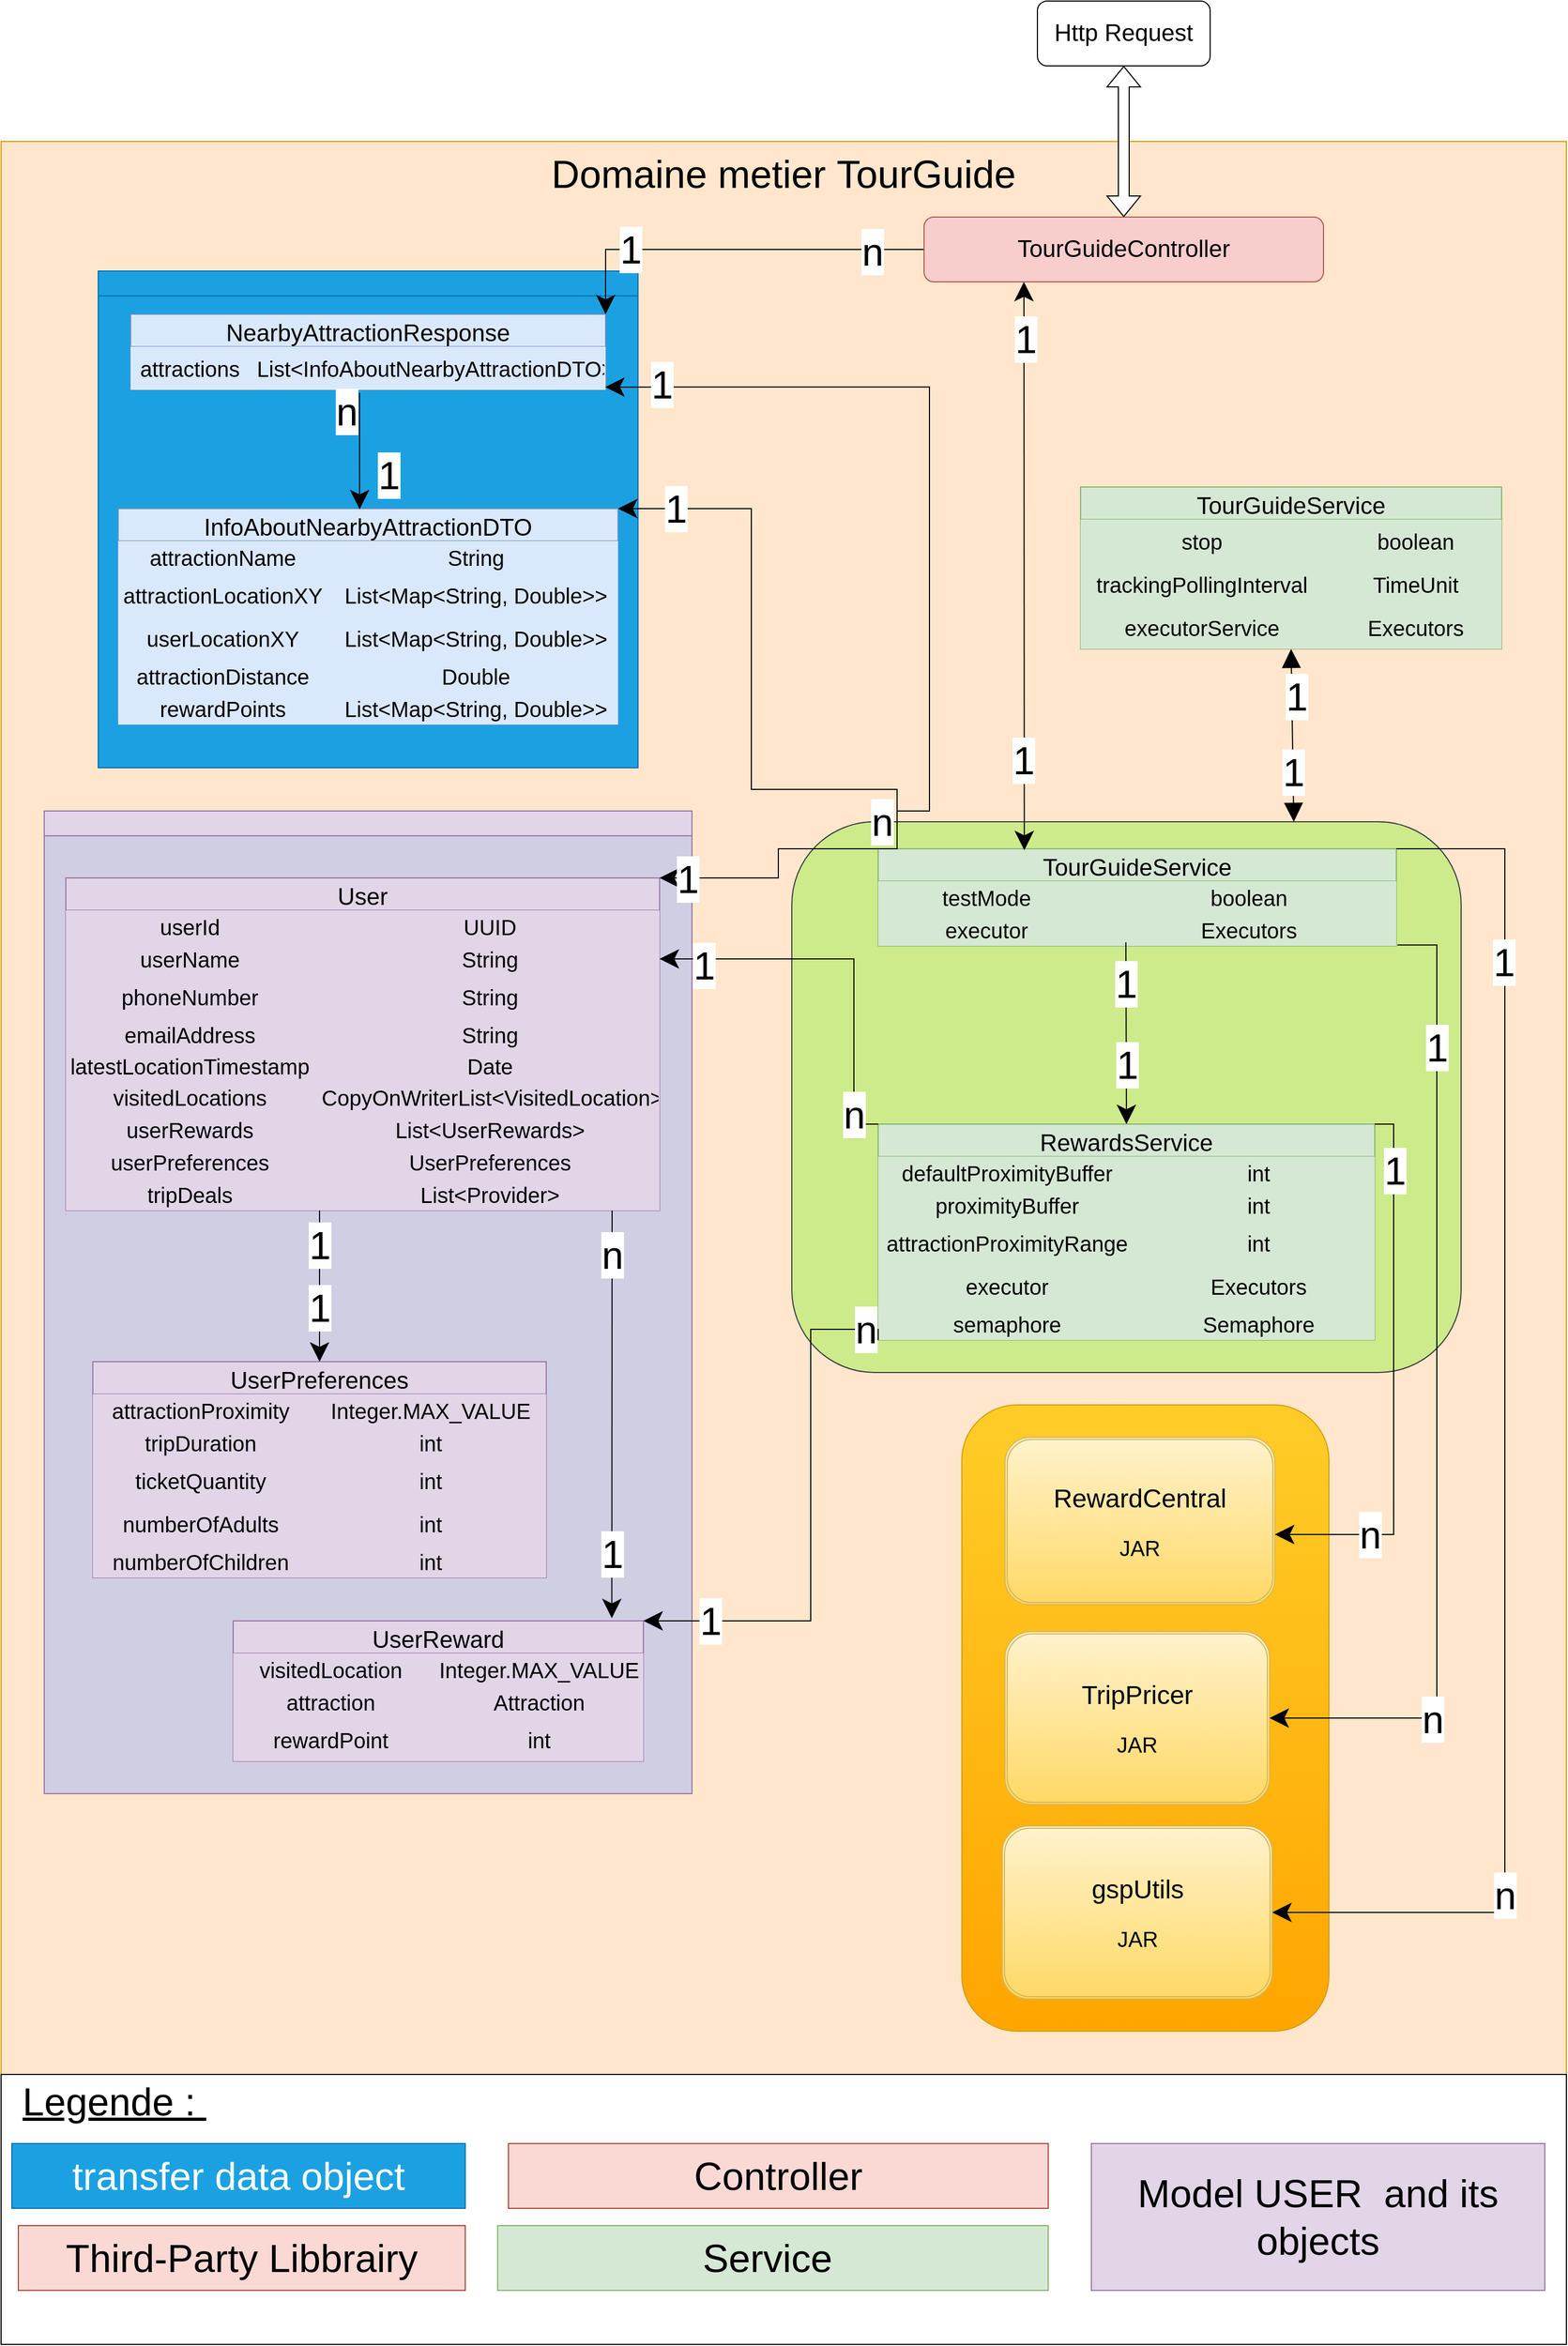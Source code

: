 <mxfile version="24.7.7">
  <diagram id="C5RBs43oDa-KdzZeNtuy" name="Page-1">
    <mxGraphModel dx="5239" dy="3099" grid="1" gridSize="10" guides="1" tooltips="1" connect="1" arrows="1" fold="1" page="1" pageScale="1" pageWidth="827" pageHeight="1169" math="0" shadow="0">
      <root>
        <mxCell id="WIyWlLk6GJQsqaUBKTNV-0" />
        <mxCell id="WIyWlLk6GJQsqaUBKTNV-1" parent="WIyWlLk6GJQsqaUBKTNV-0" />
        <mxCell id="QJFQcxRGC76zZ0UjXDR9-290" value="" style="rounded=1;whiteSpace=wrap;html=1;fillColor=#ffe6cc;strokeColor=#d79b00;fillStyle=solid;arcSize=0;" parent="WIyWlLk6GJQsqaUBKTNV-1" vertex="1">
          <mxGeometry x="-970" y="-160" width="1450" height="1790" as="geometry" />
        </mxCell>
        <mxCell id="QJFQcxRGC76zZ0UjXDR9-380" value="" style="rounded=1;whiteSpace=wrap;html=1;fillColor=#cdeb8b;strokeColor=#36393d;" parent="WIyWlLk6GJQsqaUBKTNV-1" vertex="1">
          <mxGeometry x="-237.5" y="470" width="620" height="510" as="geometry" />
        </mxCell>
        <mxCell id="QJFQcxRGC76zZ0UjXDR9-381" value="" style="rounded=1;whiteSpace=wrap;html=1;fillColor=#ffcd28;strokeColor=#d79b00;gradientColor=#ffa500;" parent="WIyWlLk6GJQsqaUBKTNV-1" vertex="1">
          <mxGeometry x="-80" y="1010" width="340" height="580" as="geometry" />
        </mxCell>
        <mxCell id="QJFQcxRGC76zZ0UjXDR9-47" value="TourGuideService" style="shape=table;startSize=30;container=1;collapsible=0;childLayout=tableLayout;fixedRows=1;rowLines=0;fontStyle=0;strokeColor=#82b366;fontSize=22;fillColor=#d5e8d4;" parent="WIyWlLk6GJQsqaUBKTNV-1" vertex="1">
          <mxGeometry x="-157.5" y="495" width="480" height="90" as="geometry" />
        </mxCell>
        <mxCell id="QJFQcxRGC76zZ0UjXDR9-48" value="" style="shape=tableRow;horizontal=0;startSize=0;swimlaneHead=0;swimlaneBody=0;top=0;left=0;bottom=0;right=0;collapsible=0;dropTarget=0;fillColor=none;points=[[0,0.5],[1,0.5]];portConstraint=eastwest;strokeColor=inherit;fontSize=16;" parent="QJFQcxRGC76zZ0UjXDR9-47" vertex="1">
          <mxGeometry y="30" width="480" height="30" as="geometry" />
        </mxCell>
        <mxCell id="QJFQcxRGC76zZ0UjXDR9-49" value="&lt;font style=&quot;font-size: 20px;&quot;&gt;testMode&lt;/font&gt;" style="shape=partialRectangle;html=1;whiteSpace=wrap;connectable=0;fillColor=#d5e8d4;top=0;left=0;bottom=0;right=0;overflow=hidden;pointerEvents=1;strokeColor=#82b366;fontSize=16;" parent="QJFQcxRGC76zZ0UjXDR9-48" vertex="1">
          <mxGeometry width="200" height="30" as="geometry">
            <mxRectangle width="200" height="30" as="alternateBounds" />
          </mxGeometry>
        </mxCell>
        <mxCell id="QJFQcxRGC76zZ0UjXDR9-50" value="&lt;span style=&quot;font-size: 20px;&quot;&gt;boolean&lt;/span&gt;" style="shape=partialRectangle;html=1;whiteSpace=wrap;connectable=0;fillColor=#d5e8d4;top=0;left=0;bottom=0;right=0;align=center;spacingLeft=6;overflow=hidden;strokeColor=#82b366;fontSize=16;" parent="QJFQcxRGC76zZ0UjXDR9-48" vertex="1">
          <mxGeometry x="200" width="280" height="30" as="geometry">
            <mxRectangle width="280" height="30" as="alternateBounds" />
          </mxGeometry>
        </mxCell>
        <mxCell id="QJFQcxRGC76zZ0UjXDR9-51" value="" style="shape=tableRow;horizontal=0;startSize=0;swimlaneHead=0;swimlaneBody=0;top=0;left=0;bottom=0;right=0;collapsible=0;dropTarget=0;fillColor=none;points=[[0,0.5],[1,0.5]];portConstraint=eastwest;strokeColor=inherit;fontSize=16;" parent="QJFQcxRGC76zZ0UjXDR9-47" vertex="1">
          <mxGeometry y="60" width="480" height="30" as="geometry" />
        </mxCell>
        <mxCell id="QJFQcxRGC76zZ0UjXDR9-52" value="&lt;font style=&quot;font-size: 20px;&quot;&gt;executor&lt;/font&gt;" style="shape=partialRectangle;html=1;whiteSpace=wrap;connectable=0;fillColor=#d5e8d4;top=0;left=0;bottom=0;right=0;overflow=hidden;strokeColor=#82b366;fontSize=16;" parent="QJFQcxRGC76zZ0UjXDR9-51" vertex="1">
          <mxGeometry width="200" height="30" as="geometry">
            <mxRectangle width="200" height="30" as="alternateBounds" />
          </mxGeometry>
        </mxCell>
        <mxCell id="QJFQcxRGC76zZ0UjXDR9-53" value="&lt;span style=&quot;font-size: 20px;&quot;&gt;Executors&lt;/span&gt;" style="shape=partialRectangle;html=1;whiteSpace=wrap;connectable=0;fillColor=#d5e8d4;top=0;left=0;bottom=0;right=0;align=center;spacingLeft=6;overflow=hidden;strokeColor=#82b366;fontSize=16;" parent="QJFQcxRGC76zZ0UjXDR9-51" vertex="1">
          <mxGeometry x="200" width="280" height="30" as="geometry">
            <mxRectangle width="280" height="30" as="alternateBounds" />
          </mxGeometry>
        </mxCell>
        <mxCell id="QJFQcxRGC76zZ0UjXDR9-117" value="&lt;font style=&quot;font-size: 24px;&quot;&gt;gspUtils&lt;/font&gt;&lt;div&gt;&lt;font size=&quot;3&quot;&gt;&lt;br&gt;&lt;/font&gt;&lt;/div&gt;&lt;div&gt;&lt;font style=&quot;font-size: 20px;&quot;&gt;JAR&lt;/font&gt;&lt;/div&gt;" style="shape=ext;double=1;rounded=1;whiteSpace=wrap;html=1;fillColor=#fff2cc;gradientColor=#ffd966;strokeColor=#d6b656;" parent="WIyWlLk6GJQsqaUBKTNV-1" vertex="1">
          <mxGeometry x="-42.5" y="1400" width="250" height="160" as="geometry" />
        </mxCell>
        <mxCell id="QJFQcxRGC76zZ0UjXDR9-118" value="&lt;font style=&quot;font-size: 24px;&quot;&gt;RewardCentral&lt;/font&gt;&lt;div&gt;&lt;font size=&quot;3&quot;&gt;&lt;br&gt;&lt;/font&gt;&lt;/div&gt;&lt;div&gt;&lt;font style=&quot;font-size: 20px;&quot;&gt;JAR&lt;/font&gt;&lt;/div&gt;" style="shape=ext;double=1;rounded=1;whiteSpace=wrap;html=1;fillColor=#fff2cc;gradientColor=#ffd966;strokeColor=#d6b656;" parent="WIyWlLk6GJQsqaUBKTNV-1" vertex="1">
          <mxGeometry x="-40" y="1040" width="250" height="155" as="geometry" />
        </mxCell>
        <mxCell id="QJFQcxRGC76zZ0UjXDR9-119" value="&lt;font style=&quot;font-size: 24px;&quot;&gt;TripPricer&lt;/font&gt;&lt;div&gt;&lt;font size=&quot;3&quot;&gt;&lt;br&gt;&lt;/font&gt;&lt;/div&gt;&lt;div&gt;&lt;font style=&quot;font-size: 20px;&quot;&gt;JAR&lt;/font&gt;&lt;/div&gt;" style="shape=ext;double=1;rounded=1;whiteSpace=wrap;html=1;fillColor=#fff2cc;gradientColor=#ffd966;strokeColor=#d6b656;" parent="WIyWlLk6GJQsqaUBKTNV-1" vertex="1">
          <mxGeometry x="-40" y="1220" width="245" height="160" as="geometry" />
        </mxCell>
        <mxCell id="QJFQcxRGC76zZ0UjXDR9-120" value="RewardsService" style="shape=table;startSize=30;container=1;collapsible=0;childLayout=tableLayout;fixedRows=1;rowLines=0;fontStyle=0;strokeColor=#82b366;fontSize=22;fillColor=#d5e8d4;" parent="WIyWlLk6GJQsqaUBKTNV-1" vertex="1">
          <mxGeometry x="-157.5" y="750" width="460" height="200" as="geometry" />
        </mxCell>
        <mxCell id="QJFQcxRGC76zZ0UjXDR9-121" value="" style="shape=tableRow;horizontal=0;startSize=0;swimlaneHead=0;swimlaneBody=0;top=0;left=0;bottom=0;right=0;collapsible=0;dropTarget=0;fillColor=none;points=[[0,0.5],[1,0.5]];portConstraint=eastwest;strokeColor=inherit;fontSize=16;" parent="QJFQcxRGC76zZ0UjXDR9-120" vertex="1">
          <mxGeometry y="30" width="460" height="30" as="geometry" />
        </mxCell>
        <mxCell id="QJFQcxRGC76zZ0UjXDR9-122" value="&lt;font style=&quot;font-size: 20px;&quot;&gt;defaultProximityBuffer&lt;/font&gt;" style="shape=partialRectangle;html=1;whiteSpace=wrap;connectable=0;fillColor=#d5e8d4;top=0;left=0;bottom=0;right=0;overflow=hidden;pointerEvents=1;strokeColor=#82b366;fontSize=16;" parent="QJFQcxRGC76zZ0UjXDR9-121" vertex="1">
          <mxGeometry width="238" height="30" as="geometry">
            <mxRectangle width="238" height="30" as="alternateBounds" />
          </mxGeometry>
        </mxCell>
        <mxCell id="QJFQcxRGC76zZ0UjXDR9-123" value="&lt;font style=&quot;font-size: 20px;&quot;&gt;int&lt;/font&gt;" style="shape=partialRectangle;html=1;whiteSpace=wrap;connectable=0;fillColor=#d5e8d4;top=0;left=0;bottom=0;right=0;align=center;spacingLeft=6;overflow=hidden;strokeColor=#82b366;fontSize=16;" parent="QJFQcxRGC76zZ0UjXDR9-121" vertex="1">
          <mxGeometry x="238" width="222" height="30" as="geometry">
            <mxRectangle width="222" height="30" as="alternateBounds" />
          </mxGeometry>
        </mxCell>
        <mxCell id="QJFQcxRGC76zZ0UjXDR9-124" value="" style="shape=tableRow;horizontal=0;startSize=0;swimlaneHead=0;swimlaneBody=0;top=0;left=0;bottom=0;right=0;collapsible=0;dropTarget=0;fillColor=none;points=[[0,0.5],[1,0.5]];portConstraint=eastwest;strokeColor=inherit;fontSize=16;" parent="QJFQcxRGC76zZ0UjXDR9-120" vertex="1">
          <mxGeometry y="60" width="460" height="30" as="geometry" />
        </mxCell>
        <mxCell id="QJFQcxRGC76zZ0UjXDR9-125" value="&lt;font style=&quot;font-size: 20px;&quot;&gt;proximityBuffer&lt;/font&gt;" style="shape=partialRectangle;html=1;whiteSpace=wrap;connectable=0;fillColor=#d5e8d4;top=0;left=0;bottom=0;right=0;overflow=hidden;strokeColor=#82b366;fontSize=16;" parent="QJFQcxRGC76zZ0UjXDR9-124" vertex="1">
          <mxGeometry width="238" height="30" as="geometry">
            <mxRectangle width="238" height="30" as="alternateBounds" />
          </mxGeometry>
        </mxCell>
        <mxCell id="QJFQcxRGC76zZ0UjXDR9-126" value="&lt;font style=&quot;font-size: 20px;&quot;&gt;int&lt;/font&gt;" style="shape=partialRectangle;html=1;whiteSpace=wrap;connectable=0;fillColor=#d5e8d4;top=0;left=0;bottom=0;right=0;align=center;spacingLeft=6;overflow=hidden;strokeColor=#82b366;fontSize=16;" parent="QJFQcxRGC76zZ0UjXDR9-124" vertex="1">
          <mxGeometry x="238" width="222" height="30" as="geometry">
            <mxRectangle width="222" height="30" as="alternateBounds" />
          </mxGeometry>
        </mxCell>
        <mxCell id="QJFQcxRGC76zZ0UjXDR9-127" value="" style="shape=tableRow;horizontal=0;startSize=0;swimlaneHead=0;swimlaneBody=0;top=0;left=0;bottom=0;right=0;collapsible=0;dropTarget=0;fillColor=none;points=[[0,0.5],[1,0.5]];portConstraint=eastwest;strokeColor=inherit;fontSize=16;" parent="QJFQcxRGC76zZ0UjXDR9-120" vertex="1">
          <mxGeometry y="90" width="460" height="40" as="geometry" />
        </mxCell>
        <mxCell id="QJFQcxRGC76zZ0UjXDR9-128" value="&lt;font style=&quot;font-size: 20px;&quot;&gt;attractionProximityRange&lt;/font&gt;" style="shape=partialRectangle;html=1;whiteSpace=wrap;connectable=0;fillColor=#d5e8d4;top=0;left=0;bottom=0;right=0;overflow=hidden;strokeColor=#82b366;fontSize=16;" parent="QJFQcxRGC76zZ0UjXDR9-127" vertex="1">
          <mxGeometry width="238" height="40" as="geometry">
            <mxRectangle width="238" height="40" as="alternateBounds" />
          </mxGeometry>
        </mxCell>
        <mxCell id="QJFQcxRGC76zZ0UjXDR9-129" value="&lt;font style=&quot;font-size: 20px;&quot;&gt;int&lt;/font&gt;" style="shape=partialRectangle;html=1;whiteSpace=wrap;connectable=0;fillColor=#d5e8d4;top=0;left=0;bottom=0;right=0;align=center;spacingLeft=6;overflow=hidden;strokeColor=#82b366;fontSize=16;" parent="QJFQcxRGC76zZ0UjXDR9-127" vertex="1">
          <mxGeometry x="238" width="222" height="40" as="geometry">
            <mxRectangle width="222" height="40" as="alternateBounds" />
          </mxGeometry>
        </mxCell>
        <mxCell id="QJFQcxRGC76zZ0UjXDR9-130" value="" style="shape=tableRow;horizontal=0;startSize=0;swimlaneHead=0;swimlaneBody=0;top=0;left=0;bottom=0;right=0;collapsible=0;dropTarget=0;fillColor=none;points=[[0,0.5],[1,0.5]];portConstraint=eastwest;strokeColor=inherit;fontSize=16;" parent="QJFQcxRGC76zZ0UjXDR9-120" vertex="1">
          <mxGeometry y="130" width="460" height="40" as="geometry" />
        </mxCell>
        <mxCell id="QJFQcxRGC76zZ0UjXDR9-131" value="&lt;font style=&quot;font-size: 20px;&quot;&gt;executor&lt;/font&gt;" style="shape=partialRectangle;html=1;whiteSpace=wrap;connectable=0;fillColor=#d5e8d4;top=0;left=0;bottom=0;right=0;overflow=hidden;strokeColor=#82b366;fontSize=16;" parent="QJFQcxRGC76zZ0UjXDR9-130" vertex="1">
          <mxGeometry width="238" height="40" as="geometry">
            <mxRectangle width="238" height="40" as="alternateBounds" />
          </mxGeometry>
        </mxCell>
        <mxCell id="QJFQcxRGC76zZ0UjXDR9-132" value="&lt;font style=&quot;font-size: 20px;&quot;&gt;Executors&lt;/font&gt;" style="shape=partialRectangle;html=1;whiteSpace=wrap;connectable=0;fillColor=#d5e8d4;top=0;left=0;bottom=0;right=0;align=center;spacingLeft=6;overflow=hidden;strokeColor=#82b366;fontSize=16;" parent="QJFQcxRGC76zZ0UjXDR9-130" vertex="1">
          <mxGeometry x="238" width="222" height="40" as="geometry">
            <mxRectangle width="222" height="40" as="alternateBounds" />
          </mxGeometry>
        </mxCell>
        <mxCell id="QJFQcxRGC76zZ0UjXDR9-133" value="" style="shape=tableRow;horizontal=0;startSize=0;swimlaneHead=0;swimlaneBody=0;top=0;left=0;bottom=0;right=0;collapsible=0;dropTarget=0;fillColor=none;points=[[0,0.5],[1,0.5]];portConstraint=eastwest;strokeColor=inherit;fontSize=16;" parent="QJFQcxRGC76zZ0UjXDR9-120" vertex="1">
          <mxGeometry y="170" width="460" height="30" as="geometry" />
        </mxCell>
        <mxCell id="QJFQcxRGC76zZ0UjXDR9-134" value="&lt;font style=&quot;font-size: 20px;&quot;&gt;semaphore&lt;/font&gt;" style="shape=partialRectangle;html=1;whiteSpace=wrap;connectable=0;fillColor=#d5e8d4;top=0;left=0;bottom=0;right=0;overflow=hidden;strokeColor=#82b366;fontSize=16;" parent="QJFQcxRGC76zZ0UjXDR9-133" vertex="1">
          <mxGeometry width="238" height="30" as="geometry">
            <mxRectangle width="238" height="30" as="alternateBounds" />
          </mxGeometry>
        </mxCell>
        <mxCell id="QJFQcxRGC76zZ0UjXDR9-135" value="&lt;font style=&quot;font-size: 20px;&quot;&gt;Semaphore&lt;/font&gt;" style="shape=partialRectangle;html=1;whiteSpace=wrap;connectable=0;fillColor=#d5e8d4;top=0;left=0;bottom=0;right=0;align=center;spacingLeft=6;overflow=hidden;strokeColor=#82b366;fontSize=16;" parent="QJFQcxRGC76zZ0UjXDR9-133" vertex="1">
          <mxGeometry x="238" width="222" height="30" as="geometry">
            <mxRectangle width="222" height="30" as="alternateBounds" />
          </mxGeometry>
        </mxCell>
        <mxCell id="QJFQcxRGC76zZ0UjXDR9-139" value="" style="group;movable=1;resizable=1;rotatable=1;deletable=1;editable=1;locked=0;connectable=1;fillColor=#1ba1e2;fontColor=#ffffff;strokeColor=#006EAF;" parent="WIyWlLk6GJQsqaUBKTNV-1" vertex="1" connectable="0">
          <mxGeometry x="-880" y="-40" width="500" height="460" as="geometry" />
        </mxCell>
        <mxCell id="QJFQcxRGC76zZ0UjXDR9-5" value="InfoAboutNearbyAttractionDTO" style="shape=table;startSize=30;container=1;collapsible=0;childLayout=tableLayout;fixedRows=1;rowLines=0;fontStyle=0;strokeColor=#6c8ebf;fontSize=22;fillColor=#dae8fc;fillStyle=auto;" parent="QJFQcxRGC76zZ0UjXDR9-139" vertex="1">
          <mxGeometry x="18.5" y="220" width="463" height="200" as="geometry" />
        </mxCell>
        <mxCell id="QJFQcxRGC76zZ0UjXDR9-6" value="" style="shape=tableRow;horizontal=0;startSize=0;swimlaneHead=0;swimlaneBody=0;top=0;left=0;bottom=0;right=0;collapsible=0;dropTarget=0;fillColor=none;points=[[0,0.5],[1,0.5]];portConstraint=eastwest;strokeColor=inherit;fontSize=16;" parent="QJFQcxRGC76zZ0UjXDR9-5" vertex="1">
          <mxGeometry y="30" width="463" height="30" as="geometry" />
        </mxCell>
        <mxCell id="QJFQcxRGC76zZ0UjXDR9-7" value="&lt;font style=&quot;font-size: 20px;&quot;&gt;attractionName&lt;/font&gt;" style="shape=partialRectangle;html=1;whiteSpace=wrap;connectable=0;fillColor=#dae8fc;top=0;left=0;bottom=0;right=0;overflow=hidden;pointerEvents=1;strokeColor=#6c8ebf;fontSize=16;" parent="QJFQcxRGC76zZ0UjXDR9-6" vertex="1">
          <mxGeometry width="193" height="30" as="geometry">
            <mxRectangle width="193" height="30" as="alternateBounds" />
          </mxGeometry>
        </mxCell>
        <mxCell id="QJFQcxRGC76zZ0UjXDR9-8" value="&lt;font style=&quot;font-size: 20px;&quot;&gt;String&lt;/font&gt;" style="shape=partialRectangle;html=1;whiteSpace=wrap;connectable=0;fillColor=#dae8fc;top=0;left=0;bottom=0;right=0;align=center;spacingLeft=6;overflow=hidden;strokeColor=#6c8ebf;fontSize=16;" parent="QJFQcxRGC76zZ0UjXDR9-6" vertex="1">
          <mxGeometry x="193" width="270" height="30" as="geometry">
            <mxRectangle width="270" height="30" as="alternateBounds" />
          </mxGeometry>
        </mxCell>
        <mxCell id="QJFQcxRGC76zZ0UjXDR9-9" value="" style="shape=tableRow;horizontal=0;startSize=0;swimlaneHead=0;swimlaneBody=0;top=0;left=0;bottom=0;right=0;collapsible=0;dropTarget=0;fillColor=none;points=[[0,0.5],[1,0.5]];portConstraint=eastwest;strokeColor=inherit;fontSize=16;" parent="QJFQcxRGC76zZ0UjXDR9-5" vertex="1">
          <mxGeometry y="60" width="463" height="40" as="geometry" />
        </mxCell>
        <mxCell id="QJFQcxRGC76zZ0UjXDR9-10" value="&lt;font style=&quot;font-size: 20px;&quot;&gt;attractionLocationXY&lt;/font&gt;" style="shape=partialRectangle;html=1;whiteSpace=wrap;connectable=0;fillColor=#dae8fc;top=0;left=0;bottom=0;right=0;overflow=hidden;strokeColor=#6c8ebf;fontSize=16;" parent="QJFQcxRGC76zZ0UjXDR9-9" vertex="1">
          <mxGeometry width="193" height="40" as="geometry">
            <mxRectangle width="193" height="40" as="alternateBounds" />
          </mxGeometry>
        </mxCell>
        <mxCell id="QJFQcxRGC76zZ0UjXDR9-11" value="&lt;font style=&quot;font-size: 20px;&quot;&gt;List&amp;lt;Map&amp;lt;String, Double&amp;gt;&amp;gt;&lt;/font&gt;" style="shape=partialRectangle;html=1;whiteSpace=wrap;connectable=0;fillColor=#dae8fc;top=0;left=0;bottom=0;right=0;align=center;spacingLeft=6;overflow=hidden;strokeColor=#6c8ebf;fontSize=16;" parent="QJFQcxRGC76zZ0UjXDR9-9" vertex="1">
          <mxGeometry x="193" width="270" height="40" as="geometry">
            <mxRectangle width="270" height="40" as="alternateBounds" />
          </mxGeometry>
        </mxCell>
        <mxCell id="QJFQcxRGC76zZ0UjXDR9-12" value="" style="shape=tableRow;horizontal=0;startSize=0;swimlaneHead=0;swimlaneBody=0;top=0;left=0;bottom=0;right=0;collapsible=0;dropTarget=0;fillColor=none;points=[[0,0.5],[1,0.5]];portConstraint=eastwest;strokeColor=inherit;fontSize=16;" parent="QJFQcxRGC76zZ0UjXDR9-5" vertex="1">
          <mxGeometry y="100" width="463" height="40" as="geometry" />
        </mxCell>
        <mxCell id="QJFQcxRGC76zZ0UjXDR9-13" value="&lt;font style=&quot;font-size: 20px;&quot;&gt;userLocationXY&lt;/font&gt;" style="shape=partialRectangle;html=1;whiteSpace=wrap;connectable=0;fillColor=#dae8fc;top=0;left=0;bottom=0;right=0;overflow=hidden;strokeColor=#6c8ebf;fontSize=16;" parent="QJFQcxRGC76zZ0UjXDR9-12" vertex="1">
          <mxGeometry width="193" height="40" as="geometry">
            <mxRectangle width="193" height="40" as="alternateBounds" />
          </mxGeometry>
        </mxCell>
        <mxCell id="QJFQcxRGC76zZ0UjXDR9-14" value="&lt;font style=&quot;font-size: 20px;&quot;&gt;List&amp;lt;Map&amp;lt;String, Double&amp;gt;&amp;gt;&lt;/font&gt;" style="shape=partialRectangle;html=1;whiteSpace=wrap;connectable=0;fillColor=#dae8fc;top=0;left=0;bottom=0;right=0;align=center;spacingLeft=6;overflow=hidden;strokeColor=#6c8ebf;fontSize=16;" parent="QJFQcxRGC76zZ0UjXDR9-12" vertex="1">
          <mxGeometry x="193" width="270" height="40" as="geometry">
            <mxRectangle width="270" height="40" as="alternateBounds" />
          </mxGeometry>
        </mxCell>
        <mxCell id="QJFQcxRGC76zZ0UjXDR9-18" value="" style="shape=tableRow;horizontal=0;startSize=0;swimlaneHead=0;swimlaneBody=0;top=0;left=0;bottom=0;right=0;collapsible=0;dropTarget=0;fillColor=none;points=[[0,0.5],[1,0.5]];portConstraint=eastwest;strokeColor=inherit;fontSize=16;" parent="QJFQcxRGC76zZ0UjXDR9-5" vertex="1">
          <mxGeometry y="140" width="463" height="30" as="geometry" />
        </mxCell>
        <mxCell id="QJFQcxRGC76zZ0UjXDR9-19" value="&lt;font style=&quot;font-size: 20px;&quot;&gt;attractionDistance&lt;/font&gt;" style="shape=partialRectangle;html=1;whiteSpace=wrap;connectable=0;fillColor=#dae8fc;top=0;left=0;bottom=0;right=0;overflow=hidden;strokeColor=#6c8ebf;fontSize=16;" parent="QJFQcxRGC76zZ0UjXDR9-18" vertex="1">
          <mxGeometry width="193" height="30" as="geometry">
            <mxRectangle width="193" height="30" as="alternateBounds" />
          </mxGeometry>
        </mxCell>
        <mxCell id="QJFQcxRGC76zZ0UjXDR9-20" value="&lt;font style=&quot;font-size: 20px;&quot;&gt;Double&lt;/font&gt;" style="shape=partialRectangle;html=1;whiteSpace=wrap;connectable=0;fillColor=#dae8fc;top=0;left=0;bottom=0;right=0;align=center;spacingLeft=6;overflow=hidden;strokeColor=#6c8ebf;fontSize=16;" parent="QJFQcxRGC76zZ0UjXDR9-18" vertex="1">
          <mxGeometry x="193" width="270" height="30" as="geometry">
            <mxRectangle width="270" height="30" as="alternateBounds" />
          </mxGeometry>
        </mxCell>
        <mxCell id="QJFQcxRGC76zZ0UjXDR9-21" value="" style="shape=tableRow;horizontal=0;startSize=0;swimlaneHead=0;swimlaneBody=0;top=0;left=0;bottom=0;right=0;collapsible=0;dropTarget=0;fillColor=none;points=[[0,0.5],[1,0.5]];portConstraint=eastwest;strokeColor=inherit;fontSize=16;" parent="QJFQcxRGC76zZ0UjXDR9-5" vertex="1">
          <mxGeometry y="170" width="463" height="30" as="geometry" />
        </mxCell>
        <mxCell id="QJFQcxRGC76zZ0UjXDR9-22" value="&lt;font style=&quot;font-size: 20px;&quot;&gt;rewardPoints&lt;/font&gt;" style="shape=partialRectangle;html=1;whiteSpace=wrap;connectable=0;fillColor=#dae8fc;top=0;left=0;bottom=0;right=0;overflow=hidden;strokeColor=#6c8ebf;fontSize=16;" parent="QJFQcxRGC76zZ0UjXDR9-21" vertex="1">
          <mxGeometry width="193" height="30" as="geometry">
            <mxRectangle width="193" height="30" as="alternateBounds" />
          </mxGeometry>
        </mxCell>
        <mxCell id="QJFQcxRGC76zZ0UjXDR9-23" value="&lt;font style=&quot;font-size: 20px;&quot;&gt;List&amp;lt;Map&amp;lt;String, Double&amp;gt;&amp;gt;&lt;/font&gt;" style="shape=partialRectangle;html=1;whiteSpace=wrap;connectable=0;fillColor=#dae8fc;top=0;left=0;bottom=0;right=0;align=center;spacingLeft=6;overflow=hidden;strokeColor=#6c8ebf;fontSize=16;" parent="QJFQcxRGC76zZ0UjXDR9-21" vertex="1">
          <mxGeometry x="193" width="270" height="30" as="geometry">
            <mxRectangle width="270" height="30" as="alternateBounds" />
          </mxGeometry>
        </mxCell>
        <mxCell id="QJFQcxRGC76zZ0UjXDR9-138" value="" style="swimlane;whiteSpace=wrap;html=1;movable=1;resizable=1;rotatable=1;deletable=1;editable=1;locked=0;connectable=1;fillColor=#1ba1e2;fillStyle=solid;fontColor=#ffffff;strokeColor=#006EAF;" parent="QJFQcxRGC76zZ0UjXDR9-139" vertex="1">
          <mxGeometry width="500" height="460" as="geometry" />
        </mxCell>
        <mxCell id="QJFQcxRGC76zZ0UjXDR9-24" value="NearbyAttractionResponse" style="shape=table;startSize=30;container=1;collapsible=0;childLayout=tableLayout;fixedRows=1;rowLines=0;fontStyle=0;strokeColor=#6c8ebf;fontSize=22;fillColor=#dae8fc;" parent="QJFQcxRGC76zZ0UjXDR9-138" vertex="1">
          <mxGeometry x="30" y="40" width="440" height="70" as="geometry" />
        </mxCell>
        <mxCell id="QJFQcxRGC76zZ0UjXDR9-25" value="" style="shape=tableRow;horizontal=0;startSize=0;swimlaneHead=0;swimlaneBody=0;top=0;left=0;bottom=0;right=0;collapsible=0;dropTarget=0;fillColor=#dae8fc;points=[[0,0.5],[1,0.5]];portConstraint=eastwest;strokeColor=#6c8ebf;fontSize=16;" parent="QJFQcxRGC76zZ0UjXDR9-24" vertex="1">
          <mxGeometry y="30" width="440" height="40" as="geometry" />
        </mxCell>
        <mxCell id="QJFQcxRGC76zZ0UjXDR9-26" value="&lt;font style=&quot;font-size: 20px;&quot;&gt;attractions&lt;/font&gt;" style="shape=partialRectangle;html=1;whiteSpace=wrap;connectable=0;fillColor=none;top=0;left=0;bottom=0;right=0;overflow=hidden;pointerEvents=1;strokeColor=inherit;fontSize=16;" parent="QJFQcxRGC76zZ0UjXDR9-25" vertex="1">
          <mxGeometry width="110" height="40" as="geometry">
            <mxRectangle width="110" height="40" as="alternateBounds" />
          </mxGeometry>
        </mxCell>
        <mxCell id="QJFQcxRGC76zZ0UjXDR9-27" value="&lt;font style=&quot;font-size: 20px;&quot;&gt;List&amp;lt;InfoAboutNearbyAttractionDTO&amp;gt;&lt;/font&gt;" style="shape=partialRectangle;html=1;whiteSpace=wrap;connectable=0;fillColor=none;top=0;left=0;bottom=0;right=0;align=center;spacingLeft=6;overflow=hidden;strokeColor=inherit;fontSize=16;" parent="QJFQcxRGC76zZ0UjXDR9-25" vertex="1">
          <mxGeometry x="110" width="330" height="40" as="geometry">
            <mxRectangle width="330" height="40" as="alternateBounds" />
          </mxGeometry>
        </mxCell>
        <mxCell id="QJFQcxRGC76zZ0UjXDR9-140" value="" style="endArrow=none;html=1;rounded=0;entryX=0.482;entryY=1.068;entryDx=0;entryDy=0;entryPerimeter=0;exitX=0.483;exitY=0.003;exitDx=0;exitDy=0;exitPerimeter=0;endFill=0;startArrow=classic;startFill=1;endSize=6;startSize=15;" parent="QJFQcxRGC76zZ0UjXDR9-139" source="QJFQcxRGC76zZ0UjXDR9-5" target="QJFQcxRGC76zZ0UjXDR9-25" edge="1">
          <mxGeometry width="50" height="50" relative="1" as="geometry">
            <mxPoint x="243" y="210" as="sourcePoint" />
            <mxPoint x="570" y="300" as="targetPoint" />
          </mxGeometry>
        </mxCell>
        <mxCell id="QJFQcxRGC76zZ0UjXDR9-141" value="&lt;font style=&quot;font-size: 36px;&quot;&gt;1&lt;/font&gt;" style="edgeLabel;html=1;align=center;verticalAlign=middle;resizable=0;points=[];" parent="QJFQcxRGC76zZ0UjXDR9-140" vertex="1" connectable="0">
          <mxGeometry x="-0.626" relative="1" as="geometry">
            <mxPoint x="27" y="-12" as="offset" />
          </mxGeometry>
        </mxCell>
        <mxCell id="QJFQcxRGC76zZ0UjXDR9-142" value="&lt;font style=&quot;font-size: 36px;&quot;&gt;n&lt;/font&gt;" style="edgeLabel;html=1;align=center;verticalAlign=middle;resizable=0;points=[];" parent="QJFQcxRGC76zZ0UjXDR9-140" vertex="1" connectable="0">
          <mxGeometry x="0.504" y="1" relative="1" as="geometry">
            <mxPoint x="-11" y="-10" as="offset" />
          </mxGeometry>
        </mxCell>
        <mxCell id="QJFQcxRGC76zZ0UjXDR9-234" value="" style="group;fillColor=#d0cee2;strokeColor=#56517e;" parent="WIyWlLk6GJQsqaUBKTNV-1" vertex="1" connectable="0">
          <mxGeometry x="-930" y="460" width="600" height="910" as="geometry" />
        </mxCell>
        <mxCell id="QJFQcxRGC76zZ0UjXDR9-210" value="" style="swimlane;whiteSpace=wrap;html=1;fillColor=#e1d5e7;strokeColor=#9673a6;" parent="QJFQcxRGC76zZ0UjXDR9-234" vertex="1">
          <mxGeometry width="600" height="910" as="geometry" />
        </mxCell>
        <mxCell id="QJFQcxRGC76zZ0UjXDR9-178" value="UserPreferences" style="shape=table;startSize=30;container=1;collapsible=0;childLayout=tableLayout;fixedRows=1;rowLines=0;fontStyle=0;strokeColor=#9673a6;fontSize=22;fillColor=#e1d5e7;" parent="QJFQcxRGC76zZ0UjXDR9-210" vertex="1">
          <mxGeometry x="45" y="510" width="420" height="200.0" as="geometry" />
        </mxCell>
        <mxCell id="QJFQcxRGC76zZ0UjXDR9-179" value="" style="shape=tableRow;horizontal=0;startSize=0;swimlaneHead=0;swimlaneBody=0;top=0;left=0;bottom=0;right=0;collapsible=0;dropTarget=0;fillColor=none;points=[[0,0.5],[1,0.5]];portConstraint=eastwest;strokeColor=inherit;fontSize=16;" parent="QJFQcxRGC76zZ0UjXDR9-178" vertex="1">
          <mxGeometry y="30" width="420" height="30" as="geometry" />
        </mxCell>
        <mxCell id="QJFQcxRGC76zZ0UjXDR9-180" value="&lt;font style=&quot;font-size: 20px;&quot;&gt;attractionProximity&lt;/font&gt;" style="shape=partialRectangle;html=1;whiteSpace=wrap;connectable=0;fillColor=#e1d5e7;top=0;left=0;bottom=0;right=0;overflow=hidden;pointerEvents=1;strokeColor=#9673a6;fontSize=16;" parent="QJFQcxRGC76zZ0UjXDR9-179" vertex="1">
          <mxGeometry width="200" height="30" as="geometry">
            <mxRectangle width="200" height="30" as="alternateBounds" />
          </mxGeometry>
        </mxCell>
        <mxCell id="QJFQcxRGC76zZ0UjXDR9-181" value="&lt;font style=&quot;font-size: 20px;&quot;&gt;Integer.MAX_VALUE&lt;/font&gt;" style="shape=partialRectangle;html=1;whiteSpace=wrap;connectable=0;fillColor=#e1d5e7;top=0;left=0;bottom=0;right=0;align=center;spacingLeft=6;overflow=hidden;strokeColor=#9673a6;fontSize=16;" parent="QJFQcxRGC76zZ0UjXDR9-179" vertex="1">
          <mxGeometry x="200" width="220" height="30" as="geometry">
            <mxRectangle width="220" height="30" as="alternateBounds" />
          </mxGeometry>
        </mxCell>
        <mxCell id="QJFQcxRGC76zZ0UjXDR9-182" value="" style="shape=tableRow;horizontal=0;startSize=0;swimlaneHead=0;swimlaneBody=0;top=0;left=0;bottom=0;right=0;collapsible=0;dropTarget=0;fillColor=none;points=[[0,0.5],[1,0.5]];portConstraint=eastwest;strokeColor=inherit;fontSize=16;" parent="QJFQcxRGC76zZ0UjXDR9-178" vertex="1">
          <mxGeometry y="60" width="420" height="30" as="geometry" />
        </mxCell>
        <mxCell id="QJFQcxRGC76zZ0UjXDR9-183" value="&lt;font style=&quot;font-size: 20px;&quot;&gt;tripDuration&lt;/font&gt;" style="shape=partialRectangle;html=1;whiteSpace=wrap;connectable=0;fillColor=#e1d5e7;top=0;left=0;bottom=0;right=0;overflow=hidden;strokeColor=#9673a6;fontSize=16;" parent="QJFQcxRGC76zZ0UjXDR9-182" vertex="1">
          <mxGeometry width="200" height="30" as="geometry">
            <mxRectangle width="200" height="30" as="alternateBounds" />
          </mxGeometry>
        </mxCell>
        <mxCell id="QJFQcxRGC76zZ0UjXDR9-184" value="&lt;font style=&quot;font-size: 20px;&quot;&gt;int&lt;/font&gt;" style="shape=partialRectangle;html=1;whiteSpace=wrap;connectable=0;fillColor=#e1d5e7;top=0;left=0;bottom=0;right=0;align=center;spacingLeft=6;overflow=hidden;strokeColor=#9673a6;fontSize=16;" parent="QJFQcxRGC76zZ0UjXDR9-182" vertex="1">
          <mxGeometry x="200" width="220" height="30" as="geometry">
            <mxRectangle width="220" height="30" as="alternateBounds" />
          </mxGeometry>
        </mxCell>
        <mxCell id="QJFQcxRGC76zZ0UjXDR9-185" value="" style="shape=tableRow;horizontal=0;startSize=0;swimlaneHead=0;swimlaneBody=0;top=0;left=0;bottom=0;right=0;collapsible=0;dropTarget=0;fillColor=none;points=[[0,0.5],[1,0.5]];portConstraint=eastwest;strokeColor=inherit;fontSize=16;" parent="QJFQcxRGC76zZ0UjXDR9-178" vertex="1">
          <mxGeometry y="90" width="420" height="40" as="geometry" />
        </mxCell>
        <mxCell id="QJFQcxRGC76zZ0UjXDR9-186" value="&lt;font style=&quot;font-size: 20px;&quot;&gt;ticketQuantity&lt;/font&gt;" style="shape=partialRectangle;html=1;whiteSpace=wrap;connectable=0;fillColor=#e1d5e7;top=0;left=0;bottom=0;right=0;overflow=hidden;strokeColor=#9673a6;fontSize=16;" parent="QJFQcxRGC76zZ0UjXDR9-185" vertex="1">
          <mxGeometry width="200" height="40" as="geometry">
            <mxRectangle width="200" height="40" as="alternateBounds" />
          </mxGeometry>
        </mxCell>
        <mxCell id="QJFQcxRGC76zZ0UjXDR9-187" value="&lt;font style=&quot;font-size: 20px;&quot;&gt;int&lt;/font&gt;" style="shape=partialRectangle;html=1;whiteSpace=wrap;connectable=0;fillColor=#e1d5e7;top=0;left=0;bottom=0;right=0;align=center;spacingLeft=6;overflow=hidden;strokeColor=#9673a6;fontSize=16;" parent="QJFQcxRGC76zZ0UjXDR9-185" vertex="1">
          <mxGeometry x="200" width="220" height="40" as="geometry">
            <mxRectangle width="220" height="40" as="alternateBounds" />
          </mxGeometry>
        </mxCell>
        <mxCell id="QJFQcxRGC76zZ0UjXDR9-188" value="" style="shape=tableRow;horizontal=0;startSize=0;swimlaneHead=0;swimlaneBody=0;top=0;left=0;bottom=0;right=0;collapsible=0;dropTarget=0;fillColor=none;points=[[0,0.5],[1,0.5]];portConstraint=eastwest;strokeColor=inherit;fontSize=16;" parent="QJFQcxRGC76zZ0UjXDR9-178" vertex="1">
          <mxGeometry y="130" width="420" height="40" as="geometry" />
        </mxCell>
        <mxCell id="QJFQcxRGC76zZ0UjXDR9-189" value="&lt;font style=&quot;font-size: 20px;&quot;&gt;numberOfAdults&lt;/font&gt;" style="shape=partialRectangle;html=1;whiteSpace=wrap;connectable=0;fillColor=#e1d5e7;top=0;left=0;bottom=0;right=0;overflow=hidden;strokeColor=#9673a6;fontSize=16;" parent="QJFQcxRGC76zZ0UjXDR9-188" vertex="1">
          <mxGeometry width="200" height="40" as="geometry">
            <mxRectangle width="200" height="40" as="alternateBounds" />
          </mxGeometry>
        </mxCell>
        <mxCell id="QJFQcxRGC76zZ0UjXDR9-190" value="&lt;font style=&quot;font-size: 20px;&quot;&gt;int&lt;/font&gt;" style="shape=partialRectangle;html=1;whiteSpace=wrap;connectable=0;fillColor=#e1d5e7;top=0;left=0;bottom=0;right=0;align=center;spacingLeft=6;overflow=hidden;strokeColor=#9673a6;fontSize=16;" parent="QJFQcxRGC76zZ0UjXDR9-188" vertex="1">
          <mxGeometry x="200" width="220" height="40" as="geometry">
            <mxRectangle width="220" height="40" as="alternateBounds" />
          </mxGeometry>
        </mxCell>
        <mxCell id="QJFQcxRGC76zZ0UjXDR9-191" value="" style="shape=tableRow;horizontal=0;startSize=0;swimlaneHead=0;swimlaneBody=0;top=0;left=0;bottom=0;right=0;collapsible=0;dropTarget=0;fillColor=none;points=[[0,0.5],[1,0.5]];portConstraint=eastwest;strokeColor=inherit;fontSize=16;" parent="QJFQcxRGC76zZ0UjXDR9-178" vertex="1">
          <mxGeometry y="170" width="420" height="30" as="geometry" />
        </mxCell>
        <mxCell id="QJFQcxRGC76zZ0UjXDR9-192" value="&lt;font style=&quot;font-size: 20px;&quot;&gt;numberOfChildren&lt;/font&gt;" style="shape=partialRectangle;html=1;whiteSpace=wrap;connectable=0;fillColor=#e1d5e7;top=0;left=0;bottom=0;right=0;overflow=hidden;strokeColor=#9673a6;fontSize=16;" parent="QJFQcxRGC76zZ0UjXDR9-191" vertex="1">
          <mxGeometry width="200" height="30" as="geometry">
            <mxRectangle width="200" height="30" as="alternateBounds" />
          </mxGeometry>
        </mxCell>
        <mxCell id="QJFQcxRGC76zZ0UjXDR9-193" value="&lt;font style=&quot;font-size: 20px;&quot;&gt;int&lt;/font&gt;" style="shape=partialRectangle;html=1;whiteSpace=wrap;connectable=0;fillColor=#e1d5e7;top=0;left=0;bottom=0;right=0;align=center;spacingLeft=6;overflow=hidden;strokeColor=#9673a6;fontSize=16;" parent="QJFQcxRGC76zZ0UjXDR9-191" vertex="1">
          <mxGeometry x="200" width="220" height="30" as="geometry">
            <mxRectangle width="220" height="30" as="alternateBounds" />
          </mxGeometry>
        </mxCell>
        <mxCell id="QJFQcxRGC76zZ0UjXDR9-194" value="UserReward" style="shape=table;startSize=30;container=1;collapsible=0;childLayout=tableLayout;fixedRows=1;rowLines=0;fontStyle=0;strokeColor=#9673a6;fontSize=22;fillColor=#e1d5e7;" parent="QJFQcxRGC76zZ0UjXDR9-210" vertex="1">
          <mxGeometry x="175" y="750" width="380" height="130" as="geometry" />
        </mxCell>
        <mxCell id="QJFQcxRGC76zZ0UjXDR9-195" value="" style="shape=tableRow;horizontal=0;startSize=0;swimlaneHead=0;swimlaneBody=0;top=0;left=0;bottom=0;right=0;collapsible=0;dropTarget=0;fillColor=none;points=[[0,0.5],[1,0.5]];portConstraint=eastwest;strokeColor=inherit;fontSize=16;" parent="QJFQcxRGC76zZ0UjXDR9-194" vertex="1">
          <mxGeometry y="30" width="380" height="30" as="geometry" />
        </mxCell>
        <mxCell id="QJFQcxRGC76zZ0UjXDR9-196" value="&lt;font style=&quot;font-size: 20px;&quot;&gt;visitedLocation&lt;/font&gt;" style="shape=partialRectangle;html=1;whiteSpace=wrap;connectable=0;fillColor=#e1d5e7;top=0;left=0;bottom=0;right=0;overflow=hidden;pointerEvents=1;strokeColor=#9673a6;fontSize=16;" parent="QJFQcxRGC76zZ0UjXDR9-195" vertex="1">
          <mxGeometry width="181" height="30" as="geometry">
            <mxRectangle width="181" height="30" as="alternateBounds" />
          </mxGeometry>
        </mxCell>
        <mxCell id="QJFQcxRGC76zZ0UjXDR9-197" value="&lt;font style=&quot;font-size: 20px;&quot;&gt;Integer.MAX_VALUE&lt;/font&gt;" style="shape=partialRectangle;html=1;whiteSpace=wrap;connectable=0;fillColor=#e1d5e7;top=0;left=0;bottom=0;right=0;align=center;spacingLeft=6;overflow=hidden;strokeColor=#9673a6;fontSize=16;" parent="QJFQcxRGC76zZ0UjXDR9-195" vertex="1">
          <mxGeometry x="181" width="199" height="30" as="geometry">
            <mxRectangle width="199" height="30" as="alternateBounds" />
          </mxGeometry>
        </mxCell>
        <mxCell id="QJFQcxRGC76zZ0UjXDR9-198" value="" style="shape=tableRow;horizontal=0;startSize=0;swimlaneHead=0;swimlaneBody=0;top=0;left=0;bottom=0;right=0;collapsible=0;dropTarget=0;fillColor=none;points=[[0,0.5],[1,0.5]];portConstraint=eastwest;strokeColor=inherit;fontSize=16;" parent="QJFQcxRGC76zZ0UjXDR9-194" vertex="1">
          <mxGeometry y="60" width="380" height="30" as="geometry" />
        </mxCell>
        <mxCell id="QJFQcxRGC76zZ0UjXDR9-199" value="&lt;font style=&quot;font-size: 20px;&quot;&gt;attraction&lt;/font&gt;" style="shape=partialRectangle;html=1;whiteSpace=wrap;connectable=0;fillColor=#e1d5e7;top=0;left=0;bottom=0;right=0;overflow=hidden;strokeColor=#9673a6;fontSize=16;" parent="QJFQcxRGC76zZ0UjXDR9-198" vertex="1">
          <mxGeometry width="181" height="30" as="geometry">
            <mxRectangle width="181" height="30" as="alternateBounds" />
          </mxGeometry>
        </mxCell>
        <mxCell id="QJFQcxRGC76zZ0UjXDR9-200" value="&lt;font style=&quot;font-size: 20px;&quot;&gt;Attraction&lt;/font&gt;" style="shape=partialRectangle;html=1;whiteSpace=wrap;connectable=0;fillColor=#e1d5e7;top=0;left=0;bottom=0;right=0;align=center;spacingLeft=6;overflow=hidden;strokeColor=#9673a6;fontSize=16;" parent="QJFQcxRGC76zZ0UjXDR9-198" vertex="1">
          <mxGeometry x="181" width="199" height="30" as="geometry">
            <mxRectangle width="199" height="30" as="alternateBounds" />
          </mxGeometry>
        </mxCell>
        <mxCell id="QJFQcxRGC76zZ0UjXDR9-201" value="" style="shape=tableRow;horizontal=0;startSize=0;swimlaneHead=0;swimlaneBody=0;top=0;left=0;bottom=0;right=0;collapsible=0;dropTarget=0;fillColor=none;points=[[0,0.5],[1,0.5]];portConstraint=eastwest;strokeColor=inherit;fontSize=16;" parent="QJFQcxRGC76zZ0UjXDR9-194" vertex="1">
          <mxGeometry y="90" width="380" height="40" as="geometry" />
        </mxCell>
        <mxCell id="QJFQcxRGC76zZ0UjXDR9-202" value="&lt;font style=&quot;font-size: 20px;&quot;&gt;rewardPoint&lt;/font&gt;" style="shape=partialRectangle;html=1;whiteSpace=wrap;connectable=0;fillColor=#e1d5e7;top=0;left=0;bottom=0;right=0;overflow=hidden;strokeColor=#9673a6;fontSize=16;" parent="QJFQcxRGC76zZ0UjXDR9-201" vertex="1">
          <mxGeometry width="181" height="40" as="geometry">
            <mxRectangle width="181" height="40" as="alternateBounds" />
          </mxGeometry>
        </mxCell>
        <mxCell id="QJFQcxRGC76zZ0UjXDR9-203" value="&lt;font style=&quot;font-size: 20px;&quot;&gt;int&lt;/font&gt;" style="shape=partialRectangle;html=1;whiteSpace=wrap;connectable=0;fillColor=#e1d5e7;top=0;left=0;bottom=0;right=0;align=center;spacingLeft=6;overflow=hidden;strokeColor=#9673a6;fontSize=16;" parent="QJFQcxRGC76zZ0UjXDR9-201" vertex="1">
          <mxGeometry x="181" width="199" height="40" as="geometry">
            <mxRectangle width="199" height="40" as="alternateBounds" />
          </mxGeometry>
        </mxCell>
        <mxCell id="QJFQcxRGC76zZ0UjXDR9-144" value="User" style="shape=table;startSize=30;container=1;collapsible=0;childLayout=tableLayout;fixedRows=1;rowLines=0;fontStyle=0;strokeColor=#9673a6;fontSize=22;fillColor=#e1d5e7;" parent="QJFQcxRGC76zZ0UjXDR9-210" vertex="1">
          <mxGeometry x="20" y="62" width="550" height="308" as="geometry" />
        </mxCell>
        <mxCell id="QJFQcxRGC76zZ0UjXDR9-145" value="" style="shape=tableRow;horizontal=0;startSize=0;swimlaneHead=0;swimlaneBody=0;top=0;left=0;bottom=0;right=0;collapsible=0;dropTarget=0;fillColor=none;points=[[0,0.5],[1,0.5]];portConstraint=eastwest;strokeColor=inherit;fontSize=16;" parent="QJFQcxRGC76zZ0UjXDR9-144" vertex="1">
          <mxGeometry y="30" width="550" height="30" as="geometry" />
        </mxCell>
        <mxCell id="QJFQcxRGC76zZ0UjXDR9-146" value="&lt;font style=&quot;font-size: 20px;&quot;&gt;userId&lt;/font&gt;" style="shape=partialRectangle;html=1;whiteSpace=wrap;connectable=0;fillColor=#e1d5e7;top=0;left=0;bottom=0;right=0;overflow=hidden;pointerEvents=1;strokeColor=#9673a6;fontSize=16;" parent="QJFQcxRGC76zZ0UjXDR9-145" vertex="1">
          <mxGeometry width="230" height="30" as="geometry">
            <mxRectangle width="230" height="30" as="alternateBounds" />
          </mxGeometry>
        </mxCell>
        <mxCell id="QJFQcxRGC76zZ0UjXDR9-147" value="&lt;font style=&quot;font-size: 20px;&quot;&gt;UUID&lt;/font&gt;" style="shape=partialRectangle;html=1;whiteSpace=wrap;connectable=0;fillColor=#e1d5e7;top=0;left=0;bottom=0;right=0;align=center;spacingLeft=6;overflow=hidden;strokeColor=#9673a6;fontSize=16;" parent="QJFQcxRGC76zZ0UjXDR9-145" vertex="1">
          <mxGeometry x="230" width="320" height="30" as="geometry">
            <mxRectangle width="320" height="30" as="alternateBounds" />
          </mxGeometry>
        </mxCell>
        <mxCell id="QJFQcxRGC76zZ0UjXDR9-148" value="" style="shape=tableRow;horizontal=0;startSize=0;swimlaneHead=0;swimlaneBody=0;top=0;left=0;bottom=0;right=0;collapsible=0;dropTarget=0;fillColor=none;points=[[0,0.5],[1,0.5]];portConstraint=eastwest;strokeColor=inherit;fontSize=16;" parent="QJFQcxRGC76zZ0UjXDR9-144" vertex="1">
          <mxGeometry y="60" width="550" height="30" as="geometry" />
        </mxCell>
        <mxCell id="QJFQcxRGC76zZ0UjXDR9-149" value="&lt;font style=&quot;font-size: 20px;&quot;&gt;userName&lt;/font&gt;" style="shape=partialRectangle;html=1;whiteSpace=wrap;connectable=0;fillColor=#e1d5e7;top=0;left=0;bottom=0;right=0;overflow=hidden;strokeColor=#9673a6;fontSize=16;" parent="QJFQcxRGC76zZ0UjXDR9-148" vertex="1">
          <mxGeometry width="230" height="30" as="geometry">
            <mxRectangle width="230" height="30" as="alternateBounds" />
          </mxGeometry>
        </mxCell>
        <mxCell id="QJFQcxRGC76zZ0UjXDR9-150" value="&lt;font style=&quot;font-size: 20px;&quot;&gt;String&lt;/font&gt;" style="shape=partialRectangle;html=1;whiteSpace=wrap;connectable=0;fillColor=#e1d5e7;top=0;left=0;bottom=0;right=0;align=center;spacingLeft=6;overflow=hidden;strokeColor=#9673a6;fontSize=16;" parent="QJFQcxRGC76zZ0UjXDR9-148" vertex="1">
          <mxGeometry x="230" width="320" height="30" as="geometry">
            <mxRectangle width="320" height="30" as="alternateBounds" />
          </mxGeometry>
        </mxCell>
        <mxCell id="QJFQcxRGC76zZ0UjXDR9-151" value="" style="shape=tableRow;horizontal=0;startSize=0;swimlaneHead=0;swimlaneBody=0;top=0;left=0;bottom=0;right=0;collapsible=0;dropTarget=0;fillColor=none;points=[[0,0.5],[1,0.5]];portConstraint=eastwest;strokeColor=inherit;fontSize=16;" parent="QJFQcxRGC76zZ0UjXDR9-144" vertex="1">
          <mxGeometry y="90" width="550" height="40" as="geometry" />
        </mxCell>
        <mxCell id="QJFQcxRGC76zZ0UjXDR9-152" value="&lt;font style=&quot;font-size: 20px;&quot;&gt;phoneNumber&lt;/font&gt;" style="shape=partialRectangle;html=1;whiteSpace=wrap;connectable=0;fillColor=#e1d5e7;top=0;left=0;bottom=0;right=0;overflow=hidden;strokeColor=#9673a6;fontSize=16;" parent="QJFQcxRGC76zZ0UjXDR9-151" vertex="1">
          <mxGeometry width="230" height="40" as="geometry">
            <mxRectangle width="230" height="40" as="alternateBounds" />
          </mxGeometry>
        </mxCell>
        <mxCell id="QJFQcxRGC76zZ0UjXDR9-153" value="&lt;font style=&quot;font-size: 20px;&quot;&gt;String&lt;/font&gt;" style="shape=partialRectangle;html=1;whiteSpace=wrap;connectable=0;fillColor=#e1d5e7;top=0;left=0;bottom=0;right=0;align=center;spacingLeft=6;overflow=hidden;strokeColor=#9673a6;fontSize=16;" parent="QJFQcxRGC76zZ0UjXDR9-151" vertex="1">
          <mxGeometry x="230" width="320" height="40" as="geometry">
            <mxRectangle width="320" height="40" as="alternateBounds" />
          </mxGeometry>
        </mxCell>
        <mxCell id="QJFQcxRGC76zZ0UjXDR9-154" value="" style="shape=tableRow;horizontal=0;startSize=0;swimlaneHead=0;swimlaneBody=0;top=0;left=0;bottom=0;right=0;collapsible=0;dropTarget=0;fillColor=none;points=[[0,0.5],[1,0.5]];portConstraint=eastwest;strokeColor=inherit;fontSize=16;" parent="QJFQcxRGC76zZ0UjXDR9-144" vertex="1">
          <mxGeometry y="130" width="550" height="30" as="geometry" />
        </mxCell>
        <mxCell id="QJFQcxRGC76zZ0UjXDR9-155" value="&lt;font style=&quot;font-size: 20px;&quot;&gt;emailAddress&lt;/font&gt;" style="shape=partialRectangle;html=1;whiteSpace=wrap;connectable=0;fillColor=#e1d5e7;top=0;left=0;bottom=0;right=0;overflow=hidden;strokeColor=#9673a6;fontSize=16;" parent="QJFQcxRGC76zZ0UjXDR9-154" vertex="1">
          <mxGeometry width="230" height="30" as="geometry">
            <mxRectangle width="230" height="30" as="alternateBounds" />
          </mxGeometry>
        </mxCell>
        <mxCell id="QJFQcxRGC76zZ0UjXDR9-156" value="&lt;font style=&quot;font-size: 20px;&quot;&gt;String&lt;/font&gt;" style="shape=partialRectangle;html=1;whiteSpace=wrap;connectable=0;fillColor=#e1d5e7;top=0;left=0;bottom=0;right=0;align=center;spacingLeft=6;overflow=hidden;strokeColor=#9673a6;fontSize=16;" parent="QJFQcxRGC76zZ0UjXDR9-154" vertex="1">
          <mxGeometry x="230" width="320" height="30" as="geometry">
            <mxRectangle width="320" height="30" as="alternateBounds" />
          </mxGeometry>
        </mxCell>
        <mxCell id="QJFQcxRGC76zZ0UjXDR9-157" value="" style="shape=tableRow;horizontal=0;startSize=0;swimlaneHead=0;swimlaneBody=0;top=0;left=0;bottom=0;right=0;collapsible=0;dropTarget=0;fillColor=none;points=[[0,0.5],[1,0.5]];portConstraint=eastwest;strokeColor=inherit;fontSize=16;" parent="QJFQcxRGC76zZ0UjXDR9-144" vertex="1">
          <mxGeometry y="160" width="550" height="28" as="geometry" />
        </mxCell>
        <mxCell id="QJFQcxRGC76zZ0UjXDR9-158" value="&lt;font style=&quot;font-size: 20px;&quot;&gt;latestLocationTimestamp&lt;/font&gt;" style="shape=partialRectangle;html=1;whiteSpace=wrap;connectable=0;fillColor=#e1d5e7;top=0;left=0;bottom=0;right=0;overflow=hidden;strokeColor=#9673a6;fontSize=16;" parent="QJFQcxRGC76zZ0UjXDR9-157" vertex="1">
          <mxGeometry width="230" height="28" as="geometry">
            <mxRectangle width="230" height="28" as="alternateBounds" />
          </mxGeometry>
        </mxCell>
        <mxCell id="QJFQcxRGC76zZ0UjXDR9-159" value="&lt;font style=&quot;font-size: 20px;&quot;&gt;Date&lt;/font&gt;" style="shape=partialRectangle;html=1;whiteSpace=wrap;connectable=0;fillColor=#e1d5e7;top=0;left=0;bottom=0;right=0;align=center;spacingLeft=6;overflow=hidden;strokeColor=#9673a6;fontSize=16;" parent="QJFQcxRGC76zZ0UjXDR9-157" vertex="1">
          <mxGeometry x="230" width="320" height="28" as="geometry">
            <mxRectangle width="320" height="28" as="alternateBounds" />
          </mxGeometry>
        </mxCell>
        <mxCell id="QJFQcxRGC76zZ0UjXDR9-166" value="" style="shape=tableRow;horizontal=0;startSize=0;swimlaneHead=0;swimlaneBody=0;top=0;left=0;bottom=0;right=0;collapsible=0;dropTarget=0;fillColor=none;points=[[0,0.5],[1,0.5]];portConstraint=eastwest;strokeColor=inherit;fontSize=16;" parent="QJFQcxRGC76zZ0UjXDR9-144" vertex="1">
          <mxGeometry y="188" width="550" height="30" as="geometry" />
        </mxCell>
        <mxCell id="QJFQcxRGC76zZ0UjXDR9-167" value="&lt;font style=&quot;font-size: 20px;&quot;&gt;visitedLocations&lt;/font&gt;" style="shape=partialRectangle;html=1;whiteSpace=wrap;connectable=0;fillColor=#e1d5e7;top=0;left=0;bottom=0;right=0;overflow=hidden;strokeColor=#9673a6;fontSize=16;" parent="QJFQcxRGC76zZ0UjXDR9-166" vertex="1">
          <mxGeometry width="230" height="30" as="geometry">
            <mxRectangle width="230" height="30" as="alternateBounds" />
          </mxGeometry>
        </mxCell>
        <mxCell id="QJFQcxRGC76zZ0UjXDR9-168" value="&lt;font style=&quot;font-size: 20px;&quot;&gt;CopyOnWriterList&amp;lt;VisitedLocation&amp;gt;&lt;/font&gt;" style="shape=partialRectangle;html=1;whiteSpace=wrap;connectable=0;fillColor=#e1d5e7;top=0;left=0;bottom=0;right=0;align=center;spacingLeft=6;overflow=hidden;strokeColor=#9673a6;fontSize=16;" parent="QJFQcxRGC76zZ0UjXDR9-166" vertex="1">
          <mxGeometry x="230" width="320" height="30" as="geometry">
            <mxRectangle width="320" height="30" as="alternateBounds" />
          </mxGeometry>
        </mxCell>
        <mxCell id="QJFQcxRGC76zZ0UjXDR9-169" value="" style="shape=tableRow;horizontal=0;startSize=0;swimlaneHead=0;swimlaneBody=0;top=0;left=0;bottom=0;right=0;collapsible=0;dropTarget=0;fillColor=none;points=[[0,0.5],[1,0.5]];portConstraint=eastwest;strokeColor=inherit;fontSize=16;" parent="QJFQcxRGC76zZ0UjXDR9-144" vertex="1">
          <mxGeometry y="218" width="550" height="30" as="geometry" />
        </mxCell>
        <mxCell id="QJFQcxRGC76zZ0UjXDR9-170" value="&lt;font style=&quot;font-size: 20px;&quot;&gt;userRewards&lt;/font&gt;" style="shape=partialRectangle;html=1;whiteSpace=wrap;connectable=0;fillColor=#e1d5e7;top=0;left=0;bottom=0;right=0;overflow=hidden;strokeColor=#9673a6;fontSize=16;" parent="QJFQcxRGC76zZ0UjXDR9-169" vertex="1">
          <mxGeometry width="230" height="30" as="geometry">
            <mxRectangle width="230" height="30" as="alternateBounds" />
          </mxGeometry>
        </mxCell>
        <mxCell id="QJFQcxRGC76zZ0UjXDR9-171" value="&lt;font style=&quot;font-size: 20px;&quot;&gt;List&amp;lt;UserRewards&amp;gt;&lt;/font&gt;" style="shape=partialRectangle;html=1;whiteSpace=wrap;connectable=0;fillColor=#e1d5e7;top=0;left=0;bottom=0;right=0;align=center;spacingLeft=6;overflow=hidden;strokeColor=#9673a6;fontSize=16;" parent="QJFQcxRGC76zZ0UjXDR9-169" vertex="1">
          <mxGeometry x="230" width="320" height="30" as="geometry">
            <mxRectangle width="320" height="30" as="alternateBounds" />
          </mxGeometry>
        </mxCell>
        <mxCell id="QJFQcxRGC76zZ0UjXDR9-172" value="" style="shape=tableRow;horizontal=0;startSize=0;swimlaneHead=0;swimlaneBody=0;top=0;left=0;bottom=0;right=0;collapsible=0;dropTarget=0;fillColor=none;points=[[0,0.5],[1,0.5]];portConstraint=eastwest;strokeColor=inherit;fontSize=16;" parent="QJFQcxRGC76zZ0UjXDR9-144" vertex="1">
          <mxGeometry y="248" width="550" height="30" as="geometry" />
        </mxCell>
        <mxCell id="QJFQcxRGC76zZ0UjXDR9-173" value="&lt;font style=&quot;font-size: 20px;&quot;&gt;userPreferences&lt;/font&gt;" style="shape=partialRectangle;html=1;whiteSpace=wrap;connectable=0;fillColor=#e1d5e7;top=0;left=0;bottom=0;right=0;overflow=hidden;strokeColor=#9673a6;fontSize=16;" parent="QJFQcxRGC76zZ0UjXDR9-172" vertex="1">
          <mxGeometry width="230" height="30" as="geometry">
            <mxRectangle width="230" height="30" as="alternateBounds" />
          </mxGeometry>
        </mxCell>
        <mxCell id="QJFQcxRGC76zZ0UjXDR9-174" value="&lt;font style=&quot;font-size: 20px;&quot;&gt;UserPreferences&lt;/font&gt;" style="shape=partialRectangle;html=1;whiteSpace=wrap;connectable=0;fillColor=#e1d5e7;top=0;left=0;bottom=0;right=0;align=center;spacingLeft=6;overflow=hidden;strokeColor=#9673a6;fontSize=16;" parent="QJFQcxRGC76zZ0UjXDR9-172" vertex="1">
          <mxGeometry x="230" width="320" height="30" as="geometry">
            <mxRectangle width="320" height="30" as="alternateBounds" />
          </mxGeometry>
        </mxCell>
        <mxCell id="QJFQcxRGC76zZ0UjXDR9-175" value="" style="shape=tableRow;horizontal=0;startSize=0;swimlaneHead=0;swimlaneBody=0;top=0;left=0;bottom=0;right=0;collapsible=0;dropTarget=0;fillColor=none;points=[[0,0.5],[1,0.5]];portConstraint=eastwest;strokeColor=inherit;fontSize=16;" parent="QJFQcxRGC76zZ0UjXDR9-144" vertex="1">
          <mxGeometry y="278" width="550" height="30" as="geometry" />
        </mxCell>
        <mxCell id="QJFQcxRGC76zZ0UjXDR9-176" value="&lt;font style=&quot;font-size: 20px;&quot;&gt;tripDeals&lt;/font&gt;" style="shape=partialRectangle;html=1;whiteSpace=wrap;connectable=0;fillColor=#e1d5e7;top=0;left=0;bottom=0;right=0;overflow=hidden;strokeColor=#9673a6;fontSize=16;" parent="QJFQcxRGC76zZ0UjXDR9-175" vertex="1">
          <mxGeometry width="230" height="30" as="geometry">
            <mxRectangle width="230" height="30" as="alternateBounds" />
          </mxGeometry>
        </mxCell>
        <mxCell id="QJFQcxRGC76zZ0UjXDR9-177" value="&lt;font style=&quot;font-size: 20px;&quot;&gt;List&amp;lt;Provider&amp;gt;&lt;/font&gt;" style="shape=partialRectangle;html=1;whiteSpace=wrap;connectable=0;fillColor=#e1d5e7;top=0;left=0;bottom=0;right=0;align=center;spacingLeft=6;overflow=hidden;strokeColor=#9673a6;fontSize=16;" parent="QJFQcxRGC76zZ0UjXDR9-175" vertex="1">
          <mxGeometry x="230" width="320" height="30" as="geometry">
            <mxRectangle width="320" height="30" as="alternateBounds" />
          </mxGeometry>
        </mxCell>
        <mxCell id="QJFQcxRGC76zZ0UjXDR9-211" value="" style="endArrow=classic;html=1;rounded=0;entryX=0.5;entryY=0;entryDx=0;entryDy=0;endSize=15;" parent="QJFQcxRGC76zZ0UjXDR9-210" target="QJFQcxRGC76zZ0UjXDR9-178" edge="1">
          <mxGeometry width="50" height="50" relative="1" as="geometry">
            <mxPoint x="255" y="370" as="sourcePoint" />
            <mxPoint x="275" y="340" as="targetPoint" />
          </mxGeometry>
        </mxCell>
        <mxCell id="QJFQcxRGC76zZ0UjXDR9-212" value="&lt;font style=&quot;font-size: 36px;&quot;&gt;1&lt;/font&gt;" style="edgeLabel;html=1;align=center;verticalAlign=middle;resizable=0;points=[];" parent="QJFQcxRGC76zZ0UjXDR9-211" vertex="1" connectable="0">
          <mxGeometry x="-0.721" relative="1" as="geometry">
            <mxPoint y="12" as="offset" />
          </mxGeometry>
        </mxCell>
        <mxCell id="QJFQcxRGC76zZ0UjXDR9-213" value="&lt;font style=&quot;font-size: 36px;&quot;&gt;1&lt;/font&gt;" style="edgeLabel;html=1;align=center;verticalAlign=middle;resizable=0;points=[];" parent="QJFQcxRGC76zZ0UjXDR9-211" vertex="1" connectable="0">
          <mxGeometry x="0.524" relative="1" as="geometry">
            <mxPoint y="-17" as="offset" />
          </mxGeometry>
        </mxCell>
        <mxCell id="QJFQcxRGC76zZ0UjXDR9-214" value="" style="endArrow=classic;html=1;rounded=0;entryX=0.923;entryY=-0.019;entryDx=0;entryDy=0;entryPerimeter=0;endSize=15;" parent="QJFQcxRGC76zZ0UjXDR9-210" target="QJFQcxRGC76zZ0UjXDR9-194" edge="1">
          <mxGeometry width="50" height="50" relative="1" as="geometry">
            <mxPoint x="526" y="370" as="sourcePoint" />
            <mxPoint x="555" y="410" as="targetPoint" />
          </mxGeometry>
        </mxCell>
        <mxCell id="QJFQcxRGC76zZ0UjXDR9-215" value="&lt;font style=&quot;font-size: 36px;&quot;&gt;n&lt;/font&gt;" style="edgeLabel;html=1;align=center;verticalAlign=middle;resizable=0;points=[];" parent="QJFQcxRGC76zZ0UjXDR9-214" vertex="1" connectable="0">
          <mxGeometry x="-0.902" relative="1" as="geometry">
            <mxPoint y="22" as="offset" />
          </mxGeometry>
        </mxCell>
        <mxCell id="QJFQcxRGC76zZ0UjXDR9-216" value="&lt;font style=&quot;font-size: 36px;&quot;&gt;1&lt;/font&gt;" style="edgeLabel;html=1;align=center;verticalAlign=middle;resizable=0;points=[];" parent="QJFQcxRGC76zZ0UjXDR9-214" vertex="1" connectable="0">
          <mxGeometry x="0.83" relative="1" as="geometry">
            <mxPoint y="-28" as="offset" />
          </mxGeometry>
        </mxCell>
        <mxCell id="QJFQcxRGC76zZ0UjXDR9-252" value="" style="endArrow=none;html=1;rounded=0;entryX=1;entryY=0;entryDx=0;entryDy=0;endFill=0;startArrow=classic;startFill=1;endSize=6;startSize=15;edgeStyle=orthogonalEdgeStyle;exitX=1;exitY=0.5;exitDx=0;exitDy=0;" parent="WIyWlLk6GJQsqaUBKTNV-1" source="QJFQcxRGC76zZ0UjXDR9-117" target="QJFQcxRGC76zZ0UjXDR9-47" edge="1">
          <mxGeometry width="50" height="50" relative="1" as="geometry">
            <mxPoint x="210" y="1400" as="sourcePoint" />
            <mxPoint x="282.5" y="315" as="targetPoint" />
            <Array as="points">
              <mxPoint x="423" y="1480" />
              <mxPoint x="423" y="495" />
            </Array>
          </mxGeometry>
        </mxCell>
        <mxCell id="QJFQcxRGC76zZ0UjXDR9-253" value="&lt;font style=&quot;font-size: 36px;&quot;&gt;1&lt;/font&gt;" style="edgeLabel;html=1;align=center;verticalAlign=middle;resizable=0;points=[];" parent="QJFQcxRGC76zZ0UjXDR9-252" vertex="1" connectable="0">
          <mxGeometry x="0.684" y="1" relative="1" as="geometry">
            <mxPoint as="offset" />
          </mxGeometry>
        </mxCell>
        <mxCell id="QJFQcxRGC76zZ0UjXDR9-254" value="&lt;font style=&quot;font-size: 36px;&quot;&gt;n&lt;/font&gt;" style="edgeLabel;html=1;align=center;verticalAlign=middle;resizable=0;points=[];" parent="QJFQcxRGC76zZ0UjXDR9-252" vertex="1" connectable="0">
          <mxGeometry x="-0.644" relative="1" as="geometry">
            <mxPoint as="offset" />
          </mxGeometry>
        </mxCell>
        <mxCell id="QJFQcxRGC76zZ0UjXDR9-255" value="" style="endArrow=none;html=1;rounded=0;exitX=1;exitY=0.5;exitDx=0;exitDy=0;entryX=1.002;entryY=0.969;entryDx=0;entryDy=0;entryPerimeter=0;endFill=0;startArrow=classic;startFill=1;startSize=15;edgeStyle=orthogonalEdgeStyle;" parent="WIyWlLk6GJQsqaUBKTNV-1" source="QJFQcxRGC76zZ0UjXDR9-119" edge="1">
          <mxGeometry width="50" height="50" relative="1" as="geometry">
            <mxPoint x="320" y="710" as="sourcePoint" />
            <mxPoint x="323.46" y="584.07" as="targetPoint" />
            <Array as="points">
              <mxPoint x="360" y="1300" />
              <mxPoint x="360" y="584" />
            </Array>
          </mxGeometry>
        </mxCell>
        <mxCell id="QJFQcxRGC76zZ0UjXDR9-256" value="&lt;font style=&quot;font-size: 36px;&quot;&gt;1&lt;/font&gt;" style="edgeLabel;html=1;align=center;verticalAlign=middle;resizable=0;points=[];" parent="QJFQcxRGC76zZ0UjXDR9-255" vertex="1" connectable="0">
          <mxGeometry x="0.711" relative="1" as="geometry">
            <mxPoint as="offset" />
          </mxGeometry>
        </mxCell>
        <mxCell id="QJFQcxRGC76zZ0UjXDR9-257" value="&lt;font style=&quot;font-size: 36px;&quot;&gt;n&lt;/font&gt;" style="edgeLabel;html=1;align=center;verticalAlign=middle;resizable=0;points=[];" parent="QJFQcxRGC76zZ0UjXDR9-255" vertex="1" connectable="0">
          <mxGeometry x="-0.668" y="-1" relative="1" as="geometry">
            <mxPoint as="offset" />
          </mxGeometry>
        </mxCell>
        <mxCell id="QJFQcxRGC76zZ0UjXDR9-262" value="" style="endArrow=none;html=1;rounded=0;entryX=1;entryY=0;entryDx=0;entryDy=0;endFill=0;startArrow=classic;startFill=1;startSize=15;edgeStyle=orthogonalEdgeStyle;" parent="WIyWlLk6GJQsqaUBKTNV-1" target="QJFQcxRGC76zZ0UjXDR9-120" edge="1">
          <mxGeometry width="50" height="50" relative="1" as="geometry">
            <mxPoint x="210" y="1130" as="sourcePoint" />
            <mxPoint x="430" y="870" as="targetPoint" />
            <Array as="points">
              <mxPoint x="320" y="1130" />
              <mxPoint x="320" y="750" />
            </Array>
          </mxGeometry>
        </mxCell>
        <mxCell id="QJFQcxRGC76zZ0UjXDR9-263" value="&lt;font style=&quot;font-size: 36px;&quot;&gt;1&lt;/font&gt;" style="edgeLabel;html=1;align=center;verticalAlign=middle;resizable=0;points=[];" parent="QJFQcxRGC76zZ0UjXDR9-262" vertex="1" connectable="0">
          <mxGeometry x="0.761" y="-1" relative="1" as="geometry">
            <mxPoint as="offset" />
          </mxGeometry>
        </mxCell>
        <mxCell id="QJFQcxRGC76zZ0UjXDR9-264" value="&lt;font style=&quot;font-size: 36px;&quot;&gt;n&lt;/font&gt;" style="edgeLabel;html=1;align=center;verticalAlign=middle;resizable=0;points=[];" parent="QJFQcxRGC76zZ0UjXDR9-262" vertex="1" connectable="0">
          <mxGeometry x="-0.779" relative="1" as="geometry">
            <mxPoint x="32" as="offset" />
          </mxGeometry>
        </mxCell>
        <mxCell id="QJFQcxRGC76zZ0UjXDR9-265" value="" style="endArrow=classic;html=1;rounded=0;exitX=0;exitY=0;exitDx=0;exitDy=0;entryX=1;entryY=0;entryDx=0;entryDy=0;edgeStyle=orthogonalEdgeStyle;endSize=15;" parent="WIyWlLk6GJQsqaUBKTNV-1" source="QJFQcxRGC76zZ0UjXDR9-47" target="QJFQcxRGC76zZ0UjXDR9-144" edge="1">
          <mxGeometry width="50" height="50" relative="1" as="geometry">
            <mxPoint x="-70" y="480" as="sourcePoint" />
            <mxPoint x="-20" y="430" as="targetPoint" />
            <Array as="points">
              <mxPoint x="-250" y="495" />
              <mxPoint x="-250" y="522" />
            </Array>
          </mxGeometry>
        </mxCell>
        <mxCell id="QJFQcxRGC76zZ0UjXDR9-267" value="&lt;font style=&quot;font-size: 36px;&quot;&gt;1&lt;/font&gt;" style="edgeLabel;html=1;align=center;verticalAlign=middle;resizable=0;points=[];" parent="QJFQcxRGC76zZ0UjXDR9-265" vertex="1" connectable="0">
          <mxGeometry x="0.778" y="1" relative="1" as="geometry">
            <mxPoint as="offset" />
          </mxGeometry>
        </mxCell>
        <mxCell id="QJFQcxRGC76zZ0UjXDR9-268" value="&lt;font style=&quot;font-size: 36px;&quot;&gt;n&lt;/font&gt;" style="edgeLabel;html=1;align=center;verticalAlign=middle;resizable=0;points=[];" parent="QJFQcxRGC76zZ0UjXDR9-265" vertex="1" connectable="0">
          <mxGeometry x="-0.807" y="-2" relative="1" as="geometry">
            <mxPoint x="25" y="-23" as="offset" />
          </mxGeometry>
        </mxCell>
        <mxCell id="QJFQcxRGC76zZ0UjXDR9-270" value="" style="endArrow=classic;html=1;rounded=0;entryX=1;entryY=0.5;entryDx=0;entryDy=0;exitX=0;exitY=0;exitDx=0;exitDy=0;endSize=15;edgeStyle=orthogonalEdgeStyle;" parent="WIyWlLk6GJQsqaUBKTNV-1" source="QJFQcxRGC76zZ0UjXDR9-120" target="QJFQcxRGC76zZ0UjXDR9-148" edge="1">
          <mxGeometry width="50" height="50" relative="1" as="geometry">
            <mxPoint x="-30" y="600" as="sourcePoint" />
            <mxPoint x="20" y="550" as="targetPoint" />
            <Array as="points">
              <mxPoint x="-180" y="750" />
              <mxPoint x="-180" y="597" />
            </Array>
          </mxGeometry>
        </mxCell>
        <mxCell id="QJFQcxRGC76zZ0UjXDR9-271" value="&lt;font style=&quot;font-size: 36px;&quot;&gt;1&lt;/font&gt;" style="edgeLabel;html=1;align=center;verticalAlign=middle;resizable=0;points=[];" parent="QJFQcxRGC76zZ0UjXDR9-270" vertex="1" connectable="0">
          <mxGeometry x="0.881" y="-1" relative="1" as="geometry">
            <mxPoint x="20" y="7" as="offset" />
          </mxGeometry>
        </mxCell>
        <mxCell id="QJFQcxRGC76zZ0UjXDR9-272" value="&lt;font style=&quot;font-size: 36px;&quot;&gt;n&lt;/font&gt;" style="edgeLabel;html=1;align=center;verticalAlign=middle;resizable=0;points=[];" parent="QJFQcxRGC76zZ0UjXDR9-270" vertex="1" connectable="0">
          <mxGeometry x="-0.822" relative="1" as="geometry">
            <mxPoint as="offset" />
          </mxGeometry>
        </mxCell>
        <mxCell id="QJFQcxRGC76zZ0UjXDR9-273" value="" style="endArrow=classic;html=1;rounded=0;exitX=0;exitY=1;exitDx=0;exitDy=0;entryX=1;entryY=0;entryDx=0;entryDy=0;edgeStyle=orthogonalEdgeStyle;endSize=15;" parent="WIyWlLk6GJQsqaUBKTNV-1" source="QJFQcxRGC76zZ0UjXDR9-120" target="QJFQcxRGC76zZ0UjXDR9-194" edge="1">
          <mxGeometry width="50" height="50" relative="1" as="geometry">
            <mxPoint x="-200" y="1010" as="sourcePoint" />
            <mxPoint x="-150" y="960" as="targetPoint" />
            <Array as="points">
              <mxPoint x="-220" y="940" />
              <mxPoint x="-220" y="1210" />
            </Array>
          </mxGeometry>
        </mxCell>
        <mxCell id="QJFQcxRGC76zZ0UjXDR9-274" value="&lt;font style=&quot;font-size: 36px;&quot;&gt;n&lt;/font&gt;" style="edgeLabel;html=1;align=center;verticalAlign=middle;resizable=0;points=[];" parent="QJFQcxRGC76zZ0UjXDR9-273" vertex="1" connectable="0">
          <mxGeometry x="-0.721" relative="1" as="geometry">
            <mxPoint x="48" as="offset" />
          </mxGeometry>
        </mxCell>
        <mxCell id="QJFQcxRGC76zZ0UjXDR9-275" value="&lt;font style=&quot;font-size: 36px;&quot;&gt;1&lt;/font&gt;" style="edgeLabel;html=1;align=center;verticalAlign=middle;resizable=0;points=[];" parent="QJFQcxRGC76zZ0UjXDR9-273" vertex="1" connectable="0">
          <mxGeometry x="0.751" relative="1" as="geometry">
            <mxPoint as="offset" />
          </mxGeometry>
        </mxCell>
        <mxCell id="QJFQcxRGC76zZ0UjXDR9-279" value="" style="endArrow=classic;html=1;rounded=0;entryX=0.5;entryY=0;entryDx=0;entryDy=0;exitX=0.478;exitY=0.887;exitDx=0;exitDy=0;exitPerimeter=0;endSize=15;" parent="WIyWlLk6GJQsqaUBKTNV-1" target="QJFQcxRGC76zZ0UjXDR9-120" edge="1">
          <mxGeometry width="50" height="50" relative="1" as="geometry">
            <mxPoint x="71.94" y="581.61" as="sourcePoint" />
            <mxPoint x="40" y="730" as="targetPoint" />
          </mxGeometry>
        </mxCell>
        <mxCell id="QJFQcxRGC76zZ0UjXDR9-284" value="&lt;font style=&quot;font-size: 36px;&quot;&gt;1&lt;/font&gt;" style="edgeLabel;html=1;align=center;verticalAlign=middle;resizable=0;points=[];" parent="QJFQcxRGC76zZ0UjXDR9-279" vertex="1" connectable="0">
          <mxGeometry x="-0.693" relative="1" as="geometry">
            <mxPoint y="12" as="offset" />
          </mxGeometry>
        </mxCell>
        <mxCell id="QJFQcxRGC76zZ0UjXDR9-285" value="&lt;font style=&quot;font-size: 36px;&quot;&gt;1&lt;/font&gt;" style="edgeLabel;html=1;align=center;verticalAlign=middle;resizable=0;points=[];" parent="QJFQcxRGC76zZ0UjXDR9-279" vertex="1" connectable="0">
          <mxGeometry x="0.547" relative="1" as="geometry">
            <mxPoint y="-17" as="offset" />
          </mxGeometry>
        </mxCell>
        <mxCell id="QJFQcxRGC76zZ0UjXDR9-280" value="" style="endArrow=classic;html=1;rounded=0;entryX=1;entryY=0;entryDx=0;entryDy=0;edgeStyle=orthogonalEdgeStyle;startSize=6;endSize=15;exitX=0;exitY=0;exitDx=0;exitDy=0;" parent="WIyWlLk6GJQsqaUBKTNV-1" source="QJFQcxRGC76zZ0UjXDR9-47" target="QJFQcxRGC76zZ0UjXDR9-5" edge="1">
          <mxGeometry width="50" height="50" relative="1" as="geometry">
            <mxPoint x="-140" y="480" as="sourcePoint" />
            <mxPoint x="-390" y="230" as="targetPoint" />
            <Array as="points">
              <mxPoint x="-140" y="495" />
              <mxPoint x="-140" y="440" />
              <mxPoint x="-275" y="440" />
              <mxPoint x="-275" y="180" />
            </Array>
          </mxGeometry>
        </mxCell>
        <mxCell id="QJFQcxRGC76zZ0UjXDR9-282" value="&lt;font style=&quot;font-size: 36px;&quot;&gt;1&lt;/font&gt;" style="edgeLabel;html=1;align=center;verticalAlign=middle;resizable=0;points=[];" parent="QJFQcxRGC76zZ0UjXDR9-280" vertex="1" connectable="0">
          <mxGeometry x="0.843" relative="1" as="geometry">
            <mxPoint x="7" as="offset" />
          </mxGeometry>
        </mxCell>
        <mxCell id="QJFQcxRGC76zZ0UjXDR9-283" value="" style="endArrow=classic;html=1;rounded=0;edgeStyle=orthogonalEdgeStyle;endSize=15;entryX=0.999;entryY=0.936;entryDx=0;entryDy=0;entryPerimeter=0;" parent="WIyWlLk6GJQsqaUBKTNV-1" edge="1" target="QJFQcxRGC76zZ0UjXDR9-25">
          <mxGeometry width="50" height="50" relative="1" as="geometry">
            <mxPoint x="-140" y="490" as="sourcePoint" />
            <mxPoint x="-410" y="80" as="targetPoint" />
            <Array as="points">
              <mxPoint x="-140" y="460" />
              <mxPoint x="-110" y="460" />
              <mxPoint x="-110" y="67" />
            </Array>
          </mxGeometry>
        </mxCell>
        <mxCell id="QJFQcxRGC76zZ0UjXDR9-301" value="&lt;font style=&quot;font-size: 36px;&quot;&gt;1&lt;/font&gt;" style="edgeLabel;html=1;align=center;verticalAlign=middle;resizable=0;points=[];" parent="QJFQcxRGC76zZ0UjXDR9-283" vertex="1" connectable="0">
          <mxGeometry x="0.86" y="-3" relative="1" as="geometry">
            <mxPoint as="offset" />
          </mxGeometry>
        </mxCell>
        <mxCell id="QJFQcxRGC76zZ0UjXDR9-286" value="" style="endArrow=classic;html=1;rounded=0;exitX=0.25;exitY=1;exitDx=0;exitDy=0;startArrow=classic;startFill=1;endSize=15;startSize=15;entryX=0.282;entryY=0.015;entryDx=0;entryDy=0;entryPerimeter=0;" parent="WIyWlLk6GJQsqaUBKTNV-1" source="QJFQcxRGC76zZ0UjXDR9-292" target="QJFQcxRGC76zZ0UjXDR9-47" edge="1">
          <mxGeometry width="50" height="50" relative="1" as="geometry">
            <mxPoint x="70" y="-20" as="sourcePoint" />
            <mxPoint x="-120" y="430" as="targetPoint" />
          </mxGeometry>
        </mxCell>
        <mxCell id="QJFQcxRGC76zZ0UjXDR9-287" value="&lt;font style=&quot;font-size: 36px;&quot;&gt;1&lt;/font&gt;" style="edgeLabel;html=1;align=center;verticalAlign=middle;resizable=0;points=[];" parent="QJFQcxRGC76zZ0UjXDR9-286" vertex="1" connectable="0">
          <mxGeometry x="-0.72" y="1" relative="1" as="geometry">
            <mxPoint y="-21" as="offset" />
          </mxGeometry>
        </mxCell>
        <mxCell id="QJFQcxRGC76zZ0UjXDR9-288" value="&lt;font style=&quot;font-size: 36px;&quot;&gt;1&lt;/font&gt;" style="edgeLabel;html=1;align=center;verticalAlign=middle;resizable=0;points=[];" parent="QJFQcxRGC76zZ0UjXDR9-286" vertex="1" connectable="0">
          <mxGeometry x="0.431" y="-1" relative="1" as="geometry">
            <mxPoint y="66" as="offset" />
          </mxGeometry>
        </mxCell>
        <mxCell id="QJFQcxRGC76zZ0UjXDR9-289" value="" style="endArrow=classic;html=1;rounded=0;entryX=1;entryY=0;entryDx=0;entryDy=0;exitX=0;exitY=0.5;exitDx=0;exitDy=0;edgeStyle=orthogonalEdgeStyle;endSize=15;" parent="WIyWlLk6GJQsqaUBKTNV-1" source="QJFQcxRGC76zZ0UjXDR9-292" target="QJFQcxRGC76zZ0UjXDR9-24" edge="1">
          <mxGeometry width="50" height="50" relative="1" as="geometry">
            <mxPoint x="-117.5" y="-160" as="sourcePoint" />
            <mxPoint x="-270" y="-30" as="targetPoint" />
            <Array as="points">
              <mxPoint x="-410" y="-60" />
            </Array>
          </mxGeometry>
        </mxCell>
        <mxCell id="QJFQcxRGC76zZ0UjXDR9-302" value="&lt;font style=&quot;font-size: 36px;&quot;&gt;1&lt;/font&gt;" style="edgeLabel;html=1;align=center;verticalAlign=middle;resizable=0;points=[];" parent="QJFQcxRGC76zZ0UjXDR9-289" vertex="1" connectable="0">
          <mxGeometry x="0.536" relative="1" as="geometry">
            <mxPoint as="offset" />
          </mxGeometry>
        </mxCell>
        <mxCell id="QJFQcxRGC76zZ0UjXDR9-303" value="&lt;font style=&quot;font-size: 36px;&quot;&gt;n&lt;/font&gt;" style="edgeLabel;html=1;align=center;verticalAlign=middle;resizable=0;points=[];" parent="QJFQcxRGC76zZ0UjXDR9-289" vertex="1" connectable="0">
          <mxGeometry x="-0.883" y="2" relative="1" as="geometry">
            <mxPoint x="-27" as="offset" />
          </mxGeometry>
        </mxCell>
        <mxCell id="QJFQcxRGC76zZ0UjXDR9-292" value="&lt;font style=&quot;font-size: 22px;&quot;&gt;TourGuideController&lt;/font&gt;" style="rounded=1;whiteSpace=wrap;html=1;fillColor=#f8cecc;strokeColor=#b85450;" parent="WIyWlLk6GJQsqaUBKTNV-1" vertex="1">
          <mxGeometry x="-115" y="-90" width="370" height="60" as="geometry" />
        </mxCell>
        <mxCell id="QJFQcxRGC76zZ0UjXDR9-294" value="&lt;font style=&quot;font-size: 36px;&quot;&gt;Domaine metier&amp;nbsp;&lt;/font&gt;&lt;span style=&quot;font-size: 36px; background-color: initial;&quot;&gt;TourGuide&lt;/span&gt;" style="text;html=1;align=center;verticalAlign=middle;whiteSpace=wrap;rounded=0;" parent="WIyWlLk6GJQsqaUBKTNV-1" vertex="1">
          <mxGeometry x="-542" y="-160" width="594" height="60" as="geometry" />
        </mxCell>
        <mxCell id="QJFQcxRGC76zZ0UjXDR9-295" value="&lt;font style=&quot;font-size: 22px;&quot;&gt;Http Request&lt;/font&gt;" style="rounded=1;whiteSpace=wrap;html=1;" parent="WIyWlLk6GJQsqaUBKTNV-1" vertex="1">
          <mxGeometry x="-10" y="-290" width="160" height="60" as="geometry" />
        </mxCell>
        <mxCell id="QJFQcxRGC76zZ0UjXDR9-297" value="" style="shape=flexArrow;endArrow=classic;startArrow=classic;html=1;rounded=0;entryX=0.5;entryY=1;entryDx=0;entryDy=0;exitX=0.5;exitY=0;exitDx=0;exitDy=0;fillColor=default;" parent="WIyWlLk6GJQsqaUBKTNV-1" source="QJFQcxRGC76zZ0UjXDR9-292" target="QJFQcxRGC76zZ0UjXDR9-295" edge="1">
          <mxGeometry width="100" height="100" relative="1" as="geometry">
            <mxPoint x="-60" y="-40" as="sourcePoint" />
            <mxPoint x="40" y="-140" as="targetPoint" />
          </mxGeometry>
        </mxCell>
        <mxCell id="QJFQcxRGC76zZ0UjXDR9-395" value="" style="rounded=0;whiteSpace=wrap;html=1;" parent="WIyWlLk6GJQsqaUBKTNV-1" vertex="1">
          <mxGeometry x="-970" y="1630" width="1450" height="250" as="geometry" />
        </mxCell>
        <mxCell id="QJFQcxRGC76zZ0UjXDR9-385" value="&lt;font style=&quot;font-size: 36px;&quot;&gt;Model USER&amp;nbsp; and its objects&lt;/font&gt;" style="text;html=1;align=center;verticalAlign=middle;whiteSpace=wrap;rounded=0;fillColor=#e1d5e7;strokeColor=#9673a6;" parent="WIyWlLk6GJQsqaUBKTNV-1" vertex="1">
          <mxGeometry x="40" y="1694" width="420" height="136" as="geometry" />
        </mxCell>
        <mxCell id="QJFQcxRGC76zZ0UjXDR9-387" value="&lt;font style=&quot;font-size: 36px;&quot;&gt;Service&amp;nbsp;&lt;/font&gt;" style="text;html=1;align=center;verticalAlign=middle;whiteSpace=wrap;rounded=0;fillColor=#d5e8d4;strokeColor=#82b366;" parent="WIyWlLk6GJQsqaUBKTNV-1" vertex="1">
          <mxGeometry x="-510" y="1770" width="510" height="60" as="geometry" />
        </mxCell>
        <mxCell id="QJFQcxRGC76zZ0UjXDR9-388" value="&lt;span style=&quot;font-size: 36px;&quot;&gt;transfer data object&lt;/span&gt;" style="text;html=1;align=center;verticalAlign=middle;whiteSpace=wrap;rounded=0;fillColor=#1ba1e2;strokeColor=#006EAF;fontColor=#ffffff;" parent="WIyWlLk6GJQsqaUBKTNV-1" vertex="1">
          <mxGeometry x="-960" y="1694" width="420" height="60" as="geometry" />
        </mxCell>
        <mxCell id="QJFQcxRGC76zZ0UjXDR9-389" value="&lt;span style=&quot;font-size: 36px;&quot;&gt;Controller&lt;/span&gt;" style="text;html=1;align=center;verticalAlign=middle;whiteSpace=wrap;rounded=0;fillColor=#fad9d5;strokeColor=#ae4132;" parent="WIyWlLk6GJQsqaUBKTNV-1" vertex="1">
          <mxGeometry x="-500" y="1694" width="500" height="60" as="geometry" />
        </mxCell>
        <mxCell id="QJFQcxRGC76zZ0UjXDR9-390" value="&lt;span style=&quot;font-size: 36px;&quot;&gt;Third-Party Libbrairy&lt;/span&gt;" style="text;html=1;align=center;verticalAlign=middle;whiteSpace=wrap;rounded=0;fillColor=#fad9d5;strokeColor=#ae4132;" parent="WIyWlLk6GJQsqaUBKTNV-1" vertex="1">
          <mxGeometry x="-954" y="1770" width="414" height="60" as="geometry" />
        </mxCell>
        <mxCell id="QJFQcxRGC76zZ0UjXDR9-396" value="&lt;font style=&quot;font-size: 36px;&quot;&gt;&lt;u&gt;Legende :&amp;nbsp;&lt;/u&gt;&lt;/font&gt;" style="text;html=1;align=center;verticalAlign=middle;whiteSpace=wrap;rounded=0;" parent="WIyWlLk6GJQsqaUBKTNV-1" vertex="1">
          <mxGeometry x="-960" y="1640" width="190" height="30" as="geometry" />
        </mxCell>
        <mxCell id="RSkS_mx7tXA5zKsQA5cm-77" value="TourGuideService" style="shape=table;startSize=30;container=1;collapsible=0;childLayout=tableLayout;fixedRows=1;rowLines=0;fontStyle=0;strokeColor=#82b366;fontSize=22;fillColor=#d5e8d4;" vertex="1" parent="WIyWlLk6GJQsqaUBKTNV-1">
          <mxGeometry x="30" y="160" width="390" height="150" as="geometry" />
        </mxCell>
        <mxCell id="RSkS_mx7tXA5zKsQA5cm-78" value="" style="shape=tableRow;horizontal=0;startSize=0;swimlaneHead=0;swimlaneBody=0;top=0;left=0;bottom=0;right=0;collapsible=0;dropTarget=0;fillColor=none;points=[[0,0.5],[1,0.5]];portConstraint=eastwest;strokeColor=inherit;fontSize=16;" vertex="1" parent="RSkS_mx7tXA5zKsQA5cm-77">
          <mxGeometry y="30" width="390" height="40" as="geometry" />
        </mxCell>
        <mxCell id="RSkS_mx7tXA5zKsQA5cm-79" value="&lt;font style=&quot;font-size: 20px;&quot;&gt;stop&lt;/font&gt;" style="shape=partialRectangle;html=1;whiteSpace=wrap;connectable=0;fillColor=#d5e8d4;top=0;left=0;bottom=0;right=0;overflow=hidden;pointerEvents=1;strokeColor=#82b366;fontSize=16;" vertex="1" parent="RSkS_mx7tXA5zKsQA5cm-78">
          <mxGeometry width="225" height="40" as="geometry">
            <mxRectangle width="225" height="40" as="alternateBounds" />
          </mxGeometry>
        </mxCell>
        <mxCell id="RSkS_mx7tXA5zKsQA5cm-80" value="&lt;span style=&quot;font-size: 20px;&quot;&gt;boolean&lt;/span&gt;" style="shape=partialRectangle;html=1;whiteSpace=wrap;connectable=0;fillColor=#d5e8d4;top=0;left=0;bottom=0;right=0;align=center;spacingLeft=6;overflow=hidden;strokeColor=#82b366;fontSize=16;" vertex="1" parent="RSkS_mx7tXA5zKsQA5cm-78">
          <mxGeometry x="225" width="165" height="40" as="geometry">
            <mxRectangle width="165" height="40" as="alternateBounds" />
          </mxGeometry>
        </mxCell>
        <mxCell id="RSkS_mx7tXA5zKsQA5cm-81" value="" style="shape=tableRow;horizontal=0;startSize=0;swimlaneHead=0;swimlaneBody=0;top=0;left=0;bottom=0;right=0;collapsible=0;dropTarget=0;fillColor=none;points=[[0,0.5],[1,0.5]];portConstraint=eastwest;strokeColor=inherit;fontSize=16;" vertex="1" parent="RSkS_mx7tXA5zKsQA5cm-77">
          <mxGeometry y="70" width="390" height="40" as="geometry" />
        </mxCell>
        <mxCell id="RSkS_mx7tXA5zKsQA5cm-82" value="&lt;font style=&quot;font-size: 20px;&quot;&gt;trackingPollingInterval&lt;/font&gt;" style="shape=partialRectangle;html=1;whiteSpace=wrap;connectable=0;fillColor=#d5e8d4;top=0;left=0;bottom=0;right=0;overflow=hidden;strokeColor=#82b366;fontSize=16;" vertex="1" parent="RSkS_mx7tXA5zKsQA5cm-81">
          <mxGeometry width="225" height="40" as="geometry">
            <mxRectangle width="225" height="40" as="alternateBounds" />
          </mxGeometry>
        </mxCell>
        <mxCell id="RSkS_mx7tXA5zKsQA5cm-83" value="&lt;span style=&quot;font-size: 20px;&quot;&gt;TimeUnit&lt;/span&gt;" style="shape=partialRectangle;html=1;whiteSpace=wrap;connectable=0;fillColor=#d5e8d4;top=0;left=0;bottom=0;right=0;align=center;spacingLeft=6;overflow=hidden;strokeColor=#82b366;fontSize=16;" vertex="1" parent="RSkS_mx7tXA5zKsQA5cm-81">
          <mxGeometry x="225" width="165" height="40" as="geometry">
            <mxRectangle width="165" height="40" as="alternateBounds" />
          </mxGeometry>
        </mxCell>
        <mxCell id="RSkS_mx7tXA5zKsQA5cm-84" value="" style="shape=tableRow;horizontal=0;startSize=0;swimlaneHead=0;swimlaneBody=0;top=0;left=0;bottom=0;right=0;collapsible=0;dropTarget=0;fillColor=none;points=[[0,0.5],[1,0.5]];portConstraint=eastwest;strokeColor=inherit;fontSize=16;" vertex="1" parent="RSkS_mx7tXA5zKsQA5cm-77">
          <mxGeometry y="110" width="390" height="40" as="geometry" />
        </mxCell>
        <mxCell id="RSkS_mx7tXA5zKsQA5cm-85" value="&lt;font style=&quot;font-size: 20px;&quot;&gt;executorService&lt;/font&gt;" style="shape=partialRectangle;html=1;whiteSpace=wrap;connectable=0;fillColor=#d5e8d4;top=0;left=0;bottom=0;right=0;overflow=hidden;strokeColor=#82b366;fontSize=16;" vertex="1" parent="RSkS_mx7tXA5zKsQA5cm-84">
          <mxGeometry width="225" height="40" as="geometry">
            <mxRectangle width="225" height="40" as="alternateBounds" />
          </mxGeometry>
        </mxCell>
        <mxCell id="RSkS_mx7tXA5zKsQA5cm-86" value="&lt;span style=&quot;font-size: 20px;&quot;&gt;Executors&lt;/span&gt;" style="shape=partialRectangle;html=1;whiteSpace=wrap;connectable=0;fillColor=#d5e8d4;top=0;left=0;bottom=0;right=0;align=center;spacingLeft=6;overflow=hidden;strokeColor=#82b366;fontSize=16;" vertex="1" parent="RSkS_mx7tXA5zKsQA5cm-84">
          <mxGeometry x="225" width="165" height="40" as="geometry">
            <mxRectangle width="165" height="40" as="alternateBounds" />
          </mxGeometry>
        </mxCell>
        <mxCell id="RSkS_mx7tXA5zKsQA5cm-87" value="" style="endArrow=block;startArrow=block;endFill=1;startFill=1;html=1;rounded=0;entryX=0.75;entryY=0;entryDx=0;entryDy=0;exitX=0.5;exitY=1;exitDx=0;exitDy=0;endSize=15;startSize=15;" edge="1" parent="WIyWlLk6GJQsqaUBKTNV-1" source="RSkS_mx7tXA5zKsQA5cm-77" target="QJFQcxRGC76zZ0UjXDR9-380">
          <mxGeometry width="160" relative="1" as="geometry">
            <mxPoint x="120" y="370" as="sourcePoint" />
            <mxPoint x="280" y="370" as="targetPoint" />
          </mxGeometry>
        </mxCell>
        <mxCell id="RSkS_mx7tXA5zKsQA5cm-88" value="1" style="edgeLabel;html=1;align=center;verticalAlign=middle;resizable=0;points=[];fontSize=36;" vertex="1" connectable="0" parent="RSkS_mx7tXA5zKsQA5cm-87">
          <mxGeometry x="0.423" relative="1" as="geometry">
            <mxPoint as="offset" />
          </mxGeometry>
        </mxCell>
        <mxCell id="RSkS_mx7tXA5zKsQA5cm-89" value="1" style="edgeLabel;html=1;align=center;verticalAlign=middle;resizable=0;points=[];fontSize=36;" vertex="1" connectable="0" parent="WIyWlLk6GJQsqaUBKTNV-1">
          <mxGeometry x="236.784" y="420.003" as="geometry">
            <mxPoint x="-7" y="-66" as="offset" />
          </mxGeometry>
        </mxCell>
      </root>
    </mxGraphModel>
  </diagram>
</mxfile>
